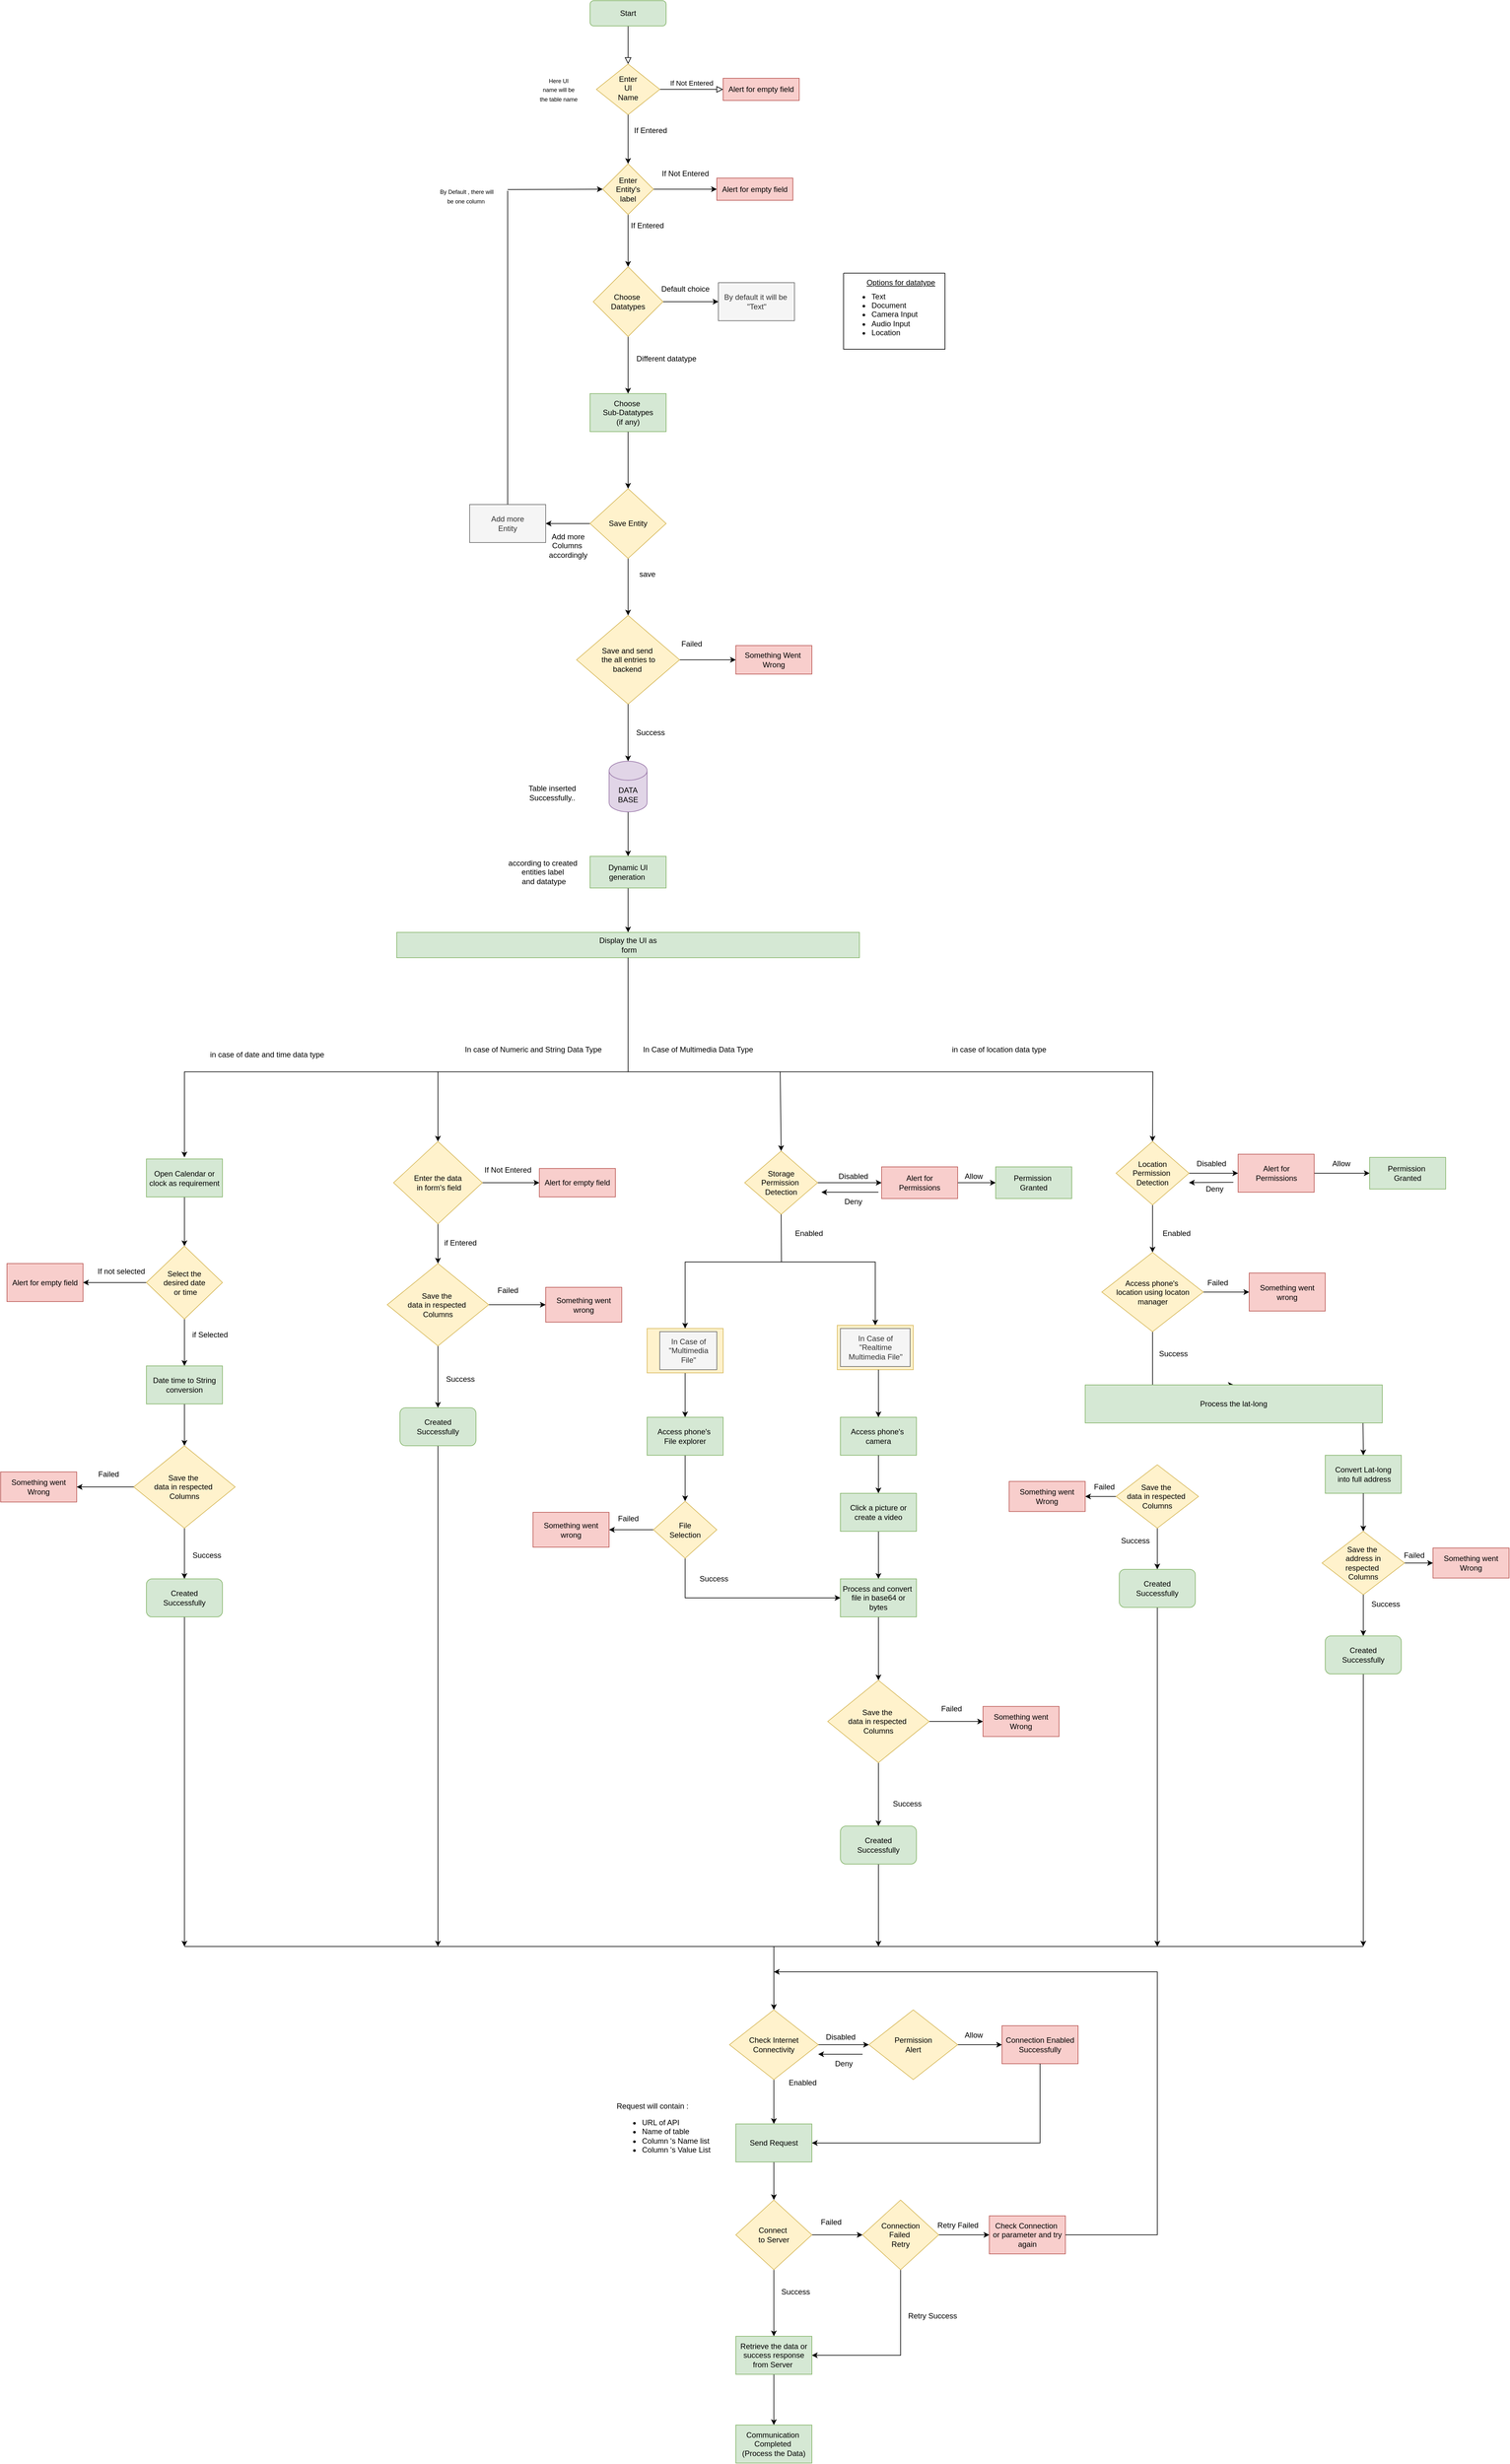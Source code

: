 <mxfile version="21.3.2" type="github">
  <diagram id="C5RBs43oDa-KdzZeNtuy" name="Page-1">
    <mxGraphModel dx="1932" dy="612" grid="1" gridSize="10" guides="1" tooltips="1" connect="1" arrows="1" fold="1" page="1" pageScale="1" pageWidth="827" pageHeight="1169" math="0" shadow="0">
      <root>
        <mxCell id="WIyWlLk6GJQsqaUBKTNV-0" />
        <mxCell id="WIyWlLk6GJQsqaUBKTNV-1" parent="WIyWlLk6GJQsqaUBKTNV-0" />
        <mxCell id="WIyWlLk6GJQsqaUBKTNV-2" value="" style="rounded=0;html=1;jettySize=auto;orthogonalLoop=1;fontSize=11;endArrow=block;endFill=0;endSize=8;strokeWidth=1;shadow=0;labelBackgroundColor=none;edgeStyle=orthogonalEdgeStyle;" parent="WIyWlLk6GJQsqaUBKTNV-1" source="WIyWlLk6GJQsqaUBKTNV-3" target="WIyWlLk6GJQsqaUBKTNV-6" edge="1">
          <mxGeometry relative="1" as="geometry" />
        </mxCell>
        <mxCell id="WIyWlLk6GJQsqaUBKTNV-3" value="Start" style="rounded=1;whiteSpace=wrap;html=1;fontSize=12;glass=0;strokeWidth=1;shadow=0;fillColor=#d5e8d4;strokeColor=#82b366;" parent="WIyWlLk6GJQsqaUBKTNV-1" vertex="1">
          <mxGeometry x="160" y="90" width="120" height="40" as="geometry" />
        </mxCell>
        <mxCell id="WIyWlLk6GJQsqaUBKTNV-5" value="If Not Entered" style="edgeStyle=orthogonalEdgeStyle;rounded=0;html=1;jettySize=auto;orthogonalLoop=1;fontSize=11;endArrow=block;endFill=0;endSize=8;strokeWidth=1;shadow=0;labelBackgroundColor=none;entryX=0;entryY=0.5;entryDx=0;entryDy=0;" parent="WIyWlLk6GJQsqaUBKTNV-1" source="WIyWlLk6GJQsqaUBKTNV-6" target="6czhflSClIlCwqd6-uIO-5" edge="1">
          <mxGeometry y="10" relative="1" as="geometry">
            <mxPoint as="offset" />
            <mxPoint x="370" y="210" as="targetPoint" />
          </mxGeometry>
        </mxCell>
        <mxCell id="WIyWlLk6GJQsqaUBKTNV-6" value="Enter&lt;br&gt;UI&lt;br&gt;Name" style="rhombus;whiteSpace=wrap;html=1;shadow=0;fontFamily=Helvetica;fontSize=12;align=center;strokeWidth=1;spacing=6;spacingTop=-4;fillColor=#fff2cc;strokeColor=#d6b656;" parent="WIyWlLk6GJQsqaUBKTNV-1" vertex="1">
          <mxGeometry x="170" y="190" width="100" height="80" as="geometry" />
        </mxCell>
        <mxCell id="6czhflSClIlCwqd6-uIO-0" value="" style="endArrow=classic;html=1;rounded=0;exitX=0.5;exitY=1;exitDx=0;exitDy=0;entryX=0.5;entryY=0;entryDx=0;entryDy=0;" parent="WIyWlLk6GJQsqaUBKTNV-1" source="WIyWlLk6GJQsqaUBKTNV-6" target="6czhflSClIlCwqd6-uIO-2" edge="1">
          <mxGeometry width="50" height="50" relative="1" as="geometry">
            <mxPoint x="190" y="400" as="sourcePoint" />
            <mxPoint x="220" y="300" as="targetPoint" />
          </mxGeometry>
        </mxCell>
        <mxCell id="6czhflSClIlCwqd6-uIO-1" value="If Entered" style="text;html=1;align=center;verticalAlign=middle;resizable=0;points=[];autosize=1;strokeColor=none;fillColor=none;" parent="WIyWlLk6GJQsqaUBKTNV-1" vertex="1">
          <mxGeometry x="215" y="280" width="80" height="30" as="geometry" />
        </mxCell>
        <mxCell id="6czhflSClIlCwqd6-uIO-4" value="" style="edgeStyle=orthogonalEdgeStyle;rounded=0;orthogonalLoop=1;jettySize=auto;html=1;" parent="WIyWlLk6GJQsqaUBKTNV-1" source="6czhflSClIlCwqd6-uIO-2" target="6czhflSClIlCwqd6-uIO-3" edge="1">
          <mxGeometry relative="1" as="geometry" />
        </mxCell>
        <mxCell id="6czhflSClIlCwqd6-uIO-9" value="" style="edgeStyle=orthogonalEdgeStyle;rounded=0;orthogonalLoop=1;jettySize=auto;html=1;entryX=0.5;entryY=0;entryDx=0;entryDy=0;" parent="WIyWlLk6GJQsqaUBKTNV-1" source="6czhflSClIlCwqd6-uIO-2" target="syk1W0FhU0-OYzwC-ugc-1" edge="1">
          <mxGeometry relative="1" as="geometry">
            <mxPoint x="220" y="430" as="targetPoint" />
          </mxGeometry>
        </mxCell>
        <mxCell id="6czhflSClIlCwqd6-uIO-2" value="Enter &lt;br&gt;Entity&#39;s&lt;br&gt;label" style="rhombus;whiteSpace=wrap;html=1;fillColor=#fff2cc;strokeColor=#d6b656;" parent="WIyWlLk6GJQsqaUBKTNV-1" vertex="1">
          <mxGeometry x="180" y="347.5" width="80" height="80" as="geometry" />
        </mxCell>
        <mxCell id="6czhflSClIlCwqd6-uIO-3" value="Alert for empty field" style="whiteSpace=wrap;html=1;fillColor=#f8cecc;strokeColor=#b85450;" parent="WIyWlLk6GJQsqaUBKTNV-1" vertex="1">
          <mxGeometry x="360" y="370" width="120" height="35" as="geometry" />
        </mxCell>
        <mxCell id="6czhflSClIlCwqd6-uIO-5" value="Alert for empty field" style="rounded=0;whiteSpace=wrap;html=1;fillColor=#f8cecc;strokeColor=#b85450;" parent="WIyWlLk6GJQsqaUBKTNV-1" vertex="1">
          <mxGeometry x="370" y="212.5" width="120" height="35" as="geometry" />
        </mxCell>
        <mxCell id="6czhflSClIlCwqd6-uIO-6" value="If Not Entered" style="text;html=1;align=center;verticalAlign=middle;resizable=0;points=[];autosize=1;strokeColor=none;fillColor=none;" parent="WIyWlLk6GJQsqaUBKTNV-1" vertex="1">
          <mxGeometry x="260" y="347.5" width="100" height="30" as="geometry" />
        </mxCell>
        <mxCell id="6czhflSClIlCwqd6-uIO-7" value="&lt;font style=&quot;font-size: 9px;&quot;&gt;By Default , there will &lt;br&gt;be one column&amp;nbsp;&lt;/font&gt;" style="text;html=1;align=center;verticalAlign=middle;resizable=0;points=[];autosize=1;strokeColor=none;fillColor=none;" parent="WIyWlLk6GJQsqaUBKTNV-1" vertex="1">
          <mxGeometry x="-90" y="377.5" width="110" height="40" as="geometry" />
        </mxCell>
        <mxCell id="6czhflSClIlCwqd6-uIO-10" value="If Entered" style="text;html=1;align=center;verticalAlign=middle;resizable=0;points=[];autosize=1;strokeColor=none;fillColor=none;" parent="WIyWlLk6GJQsqaUBKTNV-1" vertex="1">
          <mxGeometry x="210" y="430" width="80" height="30" as="geometry" />
        </mxCell>
        <mxCell id="6czhflSClIlCwqd6-uIO-16" value="Different datatype" style="text;html=1;align=center;verticalAlign=middle;resizable=0;points=[];autosize=1;strokeColor=none;fillColor=none;" parent="WIyWlLk6GJQsqaUBKTNV-1" vertex="1">
          <mxGeometry x="220" y="640" width="120" height="30" as="geometry" />
        </mxCell>
        <mxCell id="6czhflSClIlCwqd6-uIO-19" value="" style="endArrow=classic;html=1;rounded=0;entryX=0;entryY=0.5;entryDx=0;entryDy=0;" parent="WIyWlLk6GJQsqaUBKTNV-1" target="6czhflSClIlCwqd6-uIO-2" edge="1">
          <mxGeometry width="50" height="50" relative="1" as="geometry">
            <mxPoint x="30" y="388" as="sourcePoint" />
            <mxPoint x="130" y="480" as="targetPoint" />
            <Array as="points" />
          </mxGeometry>
        </mxCell>
        <mxCell id="6czhflSClIlCwqd6-uIO-21" value="" style="endArrow=none;html=1;rounded=0;entryX=0.5;entryY=0;entryDx=0;entryDy=0;" parent="WIyWlLk6GJQsqaUBKTNV-1" target="sFYYdVMrz3mrjdENVx8m-9" edge="1">
          <mxGeometry width="50" height="50" relative="1" as="geometry">
            <mxPoint x="30" y="390" as="sourcePoint" />
            <mxPoint x="30" y="705.0" as="targetPoint" />
            <Array as="points">
              <mxPoint x="30" y="580" />
            </Array>
          </mxGeometry>
        </mxCell>
        <mxCell id="6czhflSClIlCwqd6-uIO-22" value="&lt;font style=&quot;font-size: 12px;&quot;&gt;Add more &lt;br&gt;Columns&amp;nbsp;&lt;br&gt;accordingly&lt;/font&gt;" style="text;html=1;align=center;verticalAlign=middle;resizable=0;points=[];autosize=1;strokeColor=none;fillColor=none;" parent="WIyWlLk6GJQsqaUBKTNV-1" vertex="1">
          <mxGeometry x="85" y="920" width="80" height="60" as="geometry" />
        </mxCell>
        <mxCell id="6czhflSClIlCwqd6-uIO-27" value="" style="edgeStyle=orthogonalEdgeStyle;rounded=0;orthogonalLoop=1;jettySize=auto;html=1;" parent="WIyWlLk6GJQsqaUBKTNV-1" source="6czhflSClIlCwqd6-uIO-23" target="6czhflSClIlCwqd6-uIO-26" edge="1">
          <mxGeometry relative="1" as="geometry" />
        </mxCell>
        <mxCell id="6czhflSClIlCwqd6-uIO-23" value="Save and send&amp;nbsp;&lt;br&gt;the all entries to &lt;br&gt;backend&amp;nbsp;" style="rhombus;whiteSpace=wrap;html=1;fillColor=#fff2cc;strokeColor=#d6b656;" parent="WIyWlLk6GJQsqaUBKTNV-1" vertex="1">
          <mxGeometry x="138.75" y="1060" width="162.5" height="140" as="geometry" />
        </mxCell>
        <mxCell id="6czhflSClIlCwqd6-uIO-25" value="save" style="text;html=1;align=center;verticalAlign=middle;resizable=0;points=[];autosize=1;strokeColor=none;fillColor=none;" parent="WIyWlLk6GJQsqaUBKTNV-1" vertex="1">
          <mxGeometry x="225" y="980" width="50" height="30" as="geometry" />
        </mxCell>
        <mxCell id="6czhflSClIlCwqd6-uIO-26" value="Something Went&amp;nbsp;&lt;br&gt;Wrong" style="whiteSpace=wrap;html=1;fillColor=#f8cecc;strokeColor=#b85450;" parent="WIyWlLk6GJQsqaUBKTNV-1" vertex="1">
          <mxGeometry x="390" y="1107.5" width="120" height="45" as="geometry" />
        </mxCell>
        <mxCell id="6czhflSClIlCwqd6-uIO-28" value="Success" style="text;html=1;align=center;verticalAlign=middle;resizable=0;points=[];autosize=1;strokeColor=none;fillColor=none;" parent="WIyWlLk6GJQsqaUBKTNV-1" vertex="1">
          <mxGeometry x="220" y="1230" width="70" height="30" as="geometry" />
        </mxCell>
        <mxCell id="6czhflSClIlCwqd6-uIO-29" value="Failed" style="text;html=1;align=center;verticalAlign=middle;resizable=0;points=[];autosize=1;strokeColor=none;fillColor=none;" parent="WIyWlLk6GJQsqaUBKTNV-1" vertex="1">
          <mxGeometry x="290" y="1090" width="60" height="30" as="geometry" />
        </mxCell>
        <mxCell id="6czhflSClIlCwqd6-uIO-34" value="" style="edgeStyle=orthogonalEdgeStyle;rounded=0;orthogonalLoop=1;jettySize=auto;html=1;entryX=0.5;entryY=0;entryDx=0;entryDy=0;" parent="WIyWlLk6GJQsqaUBKTNV-1" source="6czhflSClIlCwqd6-uIO-30" target="6czhflSClIlCwqd6-uIO-35" edge="1">
          <mxGeometry relative="1" as="geometry">
            <mxPoint x="220" y="970" as="targetPoint" />
          </mxGeometry>
        </mxCell>
        <mxCell id="6czhflSClIlCwqd6-uIO-30" value="DATA&lt;br&gt;BASE" style="shape=cylinder3;whiteSpace=wrap;html=1;boundedLbl=1;backgroundOutline=1;size=15;fillColor=#e1d5e7;strokeColor=#9673a6;" parent="WIyWlLk6GJQsqaUBKTNV-1" vertex="1">
          <mxGeometry x="190" y="1290" width="60" height="80" as="geometry" />
        </mxCell>
        <mxCell id="6czhflSClIlCwqd6-uIO-31" value="" style="endArrow=classic;html=1;rounded=0;exitX=0.5;exitY=1;exitDx=0;exitDy=0;entryX=0.5;entryY=0;entryDx=0;entryDy=0;entryPerimeter=0;" parent="WIyWlLk6GJQsqaUBKTNV-1" source="6czhflSClIlCwqd6-uIO-23" target="6czhflSClIlCwqd6-uIO-30" edge="1">
          <mxGeometry width="50" height="50" relative="1" as="geometry">
            <mxPoint x="140" y="850" as="sourcePoint" />
            <mxPoint x="190" y="800" as="targetPoint" />
          </mxGeometry>
        </mxCell>
        <mxCell id="6czhflSClIlCwqd6-uIO-32" value="Table inserted &lt;br&gt;Successfully.." style="text;html=1;align=center;verticalAlign=middle;resizable=0;points=[];autosize=1;strokeColor=none;fillColor=none;" parent="WIyWlLk6GJQsqaUBKTNV-1" vertex="1">
          <mxGeometry x="50" y="1320" width="100" height="40" as="geometry" />
        </mxCell>
        <mxCell id="6czhflSClIlCwqd6-uIO-38" value="" style="edgeStyle=orthogonalEdgeStyle;rounded=0;orthogonalLoop=1;jettySize=auto;html=1;" parent="WIyWlLk6GJQsqaUBKTNV-1" source="6czhflSClIlCwqd6-uIO-35" target="6czhflSClIlCwqd6-uIO-37" edge="1">
          <mxGeometry relative="1" as="geometry" />
        </mxCell>
        <mxCell id="6czhflSClIlCwqd6-uIO-35" value="Dynamic UI generation&amp;nbsp;" style="whiteSpace=wrap;html=1;fillColor=#d5e8d4;strokeColor=#82b366;" parent="WIyWlLk6GJQsqaUBKTNV-1" vertex="1">
          <mxGeometry x="160" y="1440" width="120" height="50" as="geometry" />
        </mxCell>
        <mxCell id="6czhflSClIlCwqd6-uIO-37" value="Display the UI as&lt;br&gt;&amp;nbsp;form" style="whiteSpace=wrap;html=1;fillColor=#d5e8d4;strokeColor=#82b366;" parent="WIyWlLk6GJQsqaUBKTNV-1" vertex="1">
          <mxGeometry x="-145" y="1560" width="730" height="40" as="geometry" />
        </mxCell>
        <mxCell id="6czhflSClIlCwqd6-uIO-47" value="" style="edgeStyle=orthogonalEdgeStyle;rounded=0;orthogonalLoop=1;jettySize=auto;html=1;entryX=0.5;entryY=0;entryDx=0;entryDy=0;exitX=0.5;exitY=1;exitDx=0;exitDy=0;" parent="WIyWlLk6GJQsqaUBKTNV-1" source="syk1W0FhU0-OYzwC-ugc-0" target="2McJ12Uhhy9NZhE6gNwE-32" edge="1">
          <mxGeometry relative="1" as="geometry">
            <mxPoint x="210" y="2395" as="targetPoint" />
            <mxPoint x="210" y="2305" as="sourcePoint" />
          </mxGeometry>
        </mxCell>
        <mxCell id="6czhflSClIlCwqd6-uIO-50" value="" style="edgeStyle=orthogonalEdgeStyle;rounded=0;orthogonalLoop=1;jettySize=auto;html=1;" parent="WIyWlLk6GJQsqaUBKTNV-1" source="6czhflSClIlCwqd6-uIO-46" target="6czhflSClIlCwqd6-uIO-49" edge="1">
          <mxGeometry relative="1" as="geometry" />
        </mxCell>
        <mxCell id="6czhflSClIlCwqd6-uIO-54" value="" style="edgeStyle=orthogonalEdgeStyle;rounded=0;orthogonalLoop=1;jettySize=auto;html=1;entryX=0.5;entryY=0;entryDx=0;entryDy=0;" parent="WIyWlLk6GJQsqaUBKTNV-1" source="6czhflSClIlCwqd6-uIO-46" target="6czhflSClIlCwqd6-uIO-55" edge="1">
          <mxGeometry relative="1" as="geometry">
            <mxPoint x="210" y="2285" as="targetPoint" />
          </mxGeometry>
        </mxCell>
        <mxCell id="6czhflSClIlCwqd6-uIO-46" value="Save the&amp;nbsp;&lt;br&gt;data in respected&amp;nbsp;&lt;br&gt;Columns" style="rhombus;whiteSpace=wrap;html=1;fillColor=#fff2cc;strokeColor=#d6b656;" parent="WIyWlLk6GJQsqaUBKTNV-1" vertex="1">
          <mxGeometry x="535" y="2740" width="160" height="130" as="geometry" />
        </mxCell>
        <mxCell id="6czhflSClIlCwqd6-uIO-49" value="Something went&lt;br&gt;Wrong" style="whiteSpace=wrap;html=1;fillColor=#f8cecc;strokeColor=#b85450;" parent="WIyWlLk6GJQsqaUBKTNV-1" vertex="1">
          <mxGeometry x="780" y="2781.25" width="120" height="47.5" as="geometry" />
        </mxCell>
        <mxCell id="6czhflSClIlCwqd6-uIO-51" value="Success" style="text;html=1;align=center;verticalAlign=middle;resizable=0;points=[];autosize=1;strokeColor=none;fillColor=none;" parent="WIyWlLk6GJQsqaUBKTNV-1" vertex="1">
          <mxGeometry x="625" y="2920" width="70" height="30" as="geometry" />
        </mxCell>
        <mxCell id="6czhflSClIlCwqd6-uIO-52" value="Failed" style="text;html=1;align=center;verticalAlign=middle;resizable=0;points=[];autosize=1;strokeColor=none;fillColor=none;" parent="WIyWlLk6GJQsqaUBKTNV-1" vertex="1">
          <mxGeometry x="700" y="2770" width="60" height="30" as="geometry" />
        </mxCell>
        <mxCell id="BpFgbwqFHVZUhtBaMdae-3" style="edgeStyle=orthogonalEdgeStyle;rounded=0;orthogonalLoop=1;jettySize=auto;html=1;" edge="1" parent="WIyWlLk6GJQsqaUBKTNV-1" source="6czhflSClIlCwqd6-uIO-55">
          <mxGeometry relative="1" as="geometry">
            <mxPoint x="615.0" y="3160" as="targetPoint" />
          </mxGeometry>
        </mxCell>
        <mxCell id="6czhflSClIlCwqd6-uIO-55" value="Created &lt;br&gt;Successfully" style="rounded=1;whiteSpace=wrap;html=1;fillColor=#d5e8d4;strokeColor=#82b366;" parent="WIyWlLk6GJQsqaUBKTNV-1" vertex="1">
          <mxGeometry x="555" y="2970" width="120" height="60" as="geometry" />
        </mxCell>
        <mxCell id="FHPSroYYlghWPFj62SoY-0" value="&lt;font style=&quot;font-size: 9px;&quot;&gt;Here UI &lt;br&gt;name will be &lt;br&gt;the table name&lt;/font&gt;" style="text;html=1;align=center;verticalAlign=middle;resizable=0;points=[];autosize=1;strokeColor=none;fillColor=none;" parent="WIyWlLk6GJQsqaUBKTNV-1" vertex="1">
          <mxGeometry x="70" y="200" width="80" height="60" as="geometry" />
        </mxCell>
        <mxCell id="FHPSroYYlghWPFj62SoY-6" value="" style="swimlane;startSize=0;" parent="WIyWlLk6GJQsqaUBKTNV-1" vertex="1">
          <mxGeometry x="560" y="520" width="160" height="120" as="geometry">
            <mxRectangle x="540" y="387.5" width="130" height="45" as="alternateBounds" />
          </mxGeometry>
        </mxCell>
        <mxCell id="FHPSroYYlghWPFj62SoY-3" value="&lt;u&gt;Options for datatype&lt;/u&gt;" style="text;html=1;align=center;verticalAlign=middle;resizable=0;points=[];autosize=1;strokeColor=none;fillColor=none;" parent="FHPSroYYlghWPFj62SoY-6" vertex="1">
          <mxGeometry x="25" width="130" height="30" as="geometry" />
        </mxCell>
        <mxCell id="FHPSroYYlghWPFj62SoY-4" value="&lt;ul&gt;&lt;li style=&quot;text-align: left;&quot;&gt;Text&lt;/li&gt;&lt;li style=&quot;text-align: left;&quot;&gt;Document&lt;/li&gt;&lt;li style=&quot;text-align: left;&quot;&gt;Camera Input&lt;/li&gt;&lt;li style=&quot;text-align: left;&quot;&gt;Audio Input&lt;/li&gt;&lt;li style=&quot;text-align: left;&quot;&gt;Location&lt;/li&gt;&lt;/ul&gt;" style="text;html=1;align=center;verticalAlign=middle;resizable=0;points=[];autosize=1;strokeColor=none;fillColor=none;" parent="FHPSroYYlghWPFj62SoY-6" vertex="1">
          <mxGeometry x="-10" y="10" width="140" height="110" as="geometry" />
        </mxCell>
        <mxCell id="2McJ12Uhhy9NZhE6gNwE-0" value="according to created &lt;br&gt;entities label&lt;br&gt;&amp;nbsp;and datatype" style="text;html=1;align=center;verticalAlign=middle;resizable=0;points=[];autosize=1;strokeColor=none;fillColor=none;" parent="WIyWlLk6GJQsqaUBKTNV-1" vertex="1">
          <mxGeometry x="20" y="1435" width="130" height="60" as="geometry" />
        </mxCell>
        <mxCell id="2McJ12Uhhy9NZhE6gNwE-17" value="" style="edgeStyle=orthogonalEdgeStyle;rounded=0;orthogonalLoop=1;jettySize=auto;html=1;exitX=1;exitY=0.5;exitDx=0;exitDy=0;" parent="WIyWlLk6GJQsqaUBKTNV-1" source="2McJ12Uhhy9NZhE6gNwE-15" target="2McJ12Uhhy9NZhE6gNwE-16" edge="1">
          <mxGeometry relative="1" as="geometry">
            <mxPoint x="267.5" y="1955" as="sourcePoint" />
          </mxGeometry>
        </mxCell>
        <mxCell id="2McJ12Uhhy9NZhE6gNwE-15" value="Storage&lt;br&gt;Permission&amp;nbsp;&lt;br&gt;Detection" style="rhombus;whiteSpace=wrap;html=1;fillColor=#fff2cc;strokeColor=#d6b656;" parent="WIyWlLk6GJQsqaUBKTNV-1" vertex="1">
          <mxGeometry x="404" y="1905" width="115" height="100" as="geometry" />
        </mxCell>
        <mxCell id="2McJ12Uhhy9NZhE6gNwE-19" value="" style="edgeStyle=orthogonalEdgeStyle;rounded=0;orthogonalLoop=1;jettySize=auto;html=1;" parent="WIyWlLk6GJQsqaUBKTNV-1" source="2McJ12Uhhy9NZhE6gNwE-16" target="2McJ12Uhhy9NZhE6gNwE-18" edge="1">
          <mxGeometry relative="1" as="geometry" />
        </mxCell>
        <mxCell id="2McJ12Uhhy9NZhE6gNwE-16" value="Alert for &lt;br&gt;Permissions" style="whiteSpace=wrap;html=1;fillColor=#f8cecc;strokeColor=#b85450;" parent="WIyWlLk6GJQsqaUBKTNV-1" vertex="1">
          <mxGeometry x="620" y="1930" width="120" height="50" as="geometry" />
        </mxCell>
        <mxCell id="2McJ12Uhhy9NZhE6gNwE-18" value="Permission&amp;nbsp;&lt;br&gt;Granted" style="whiteSpace=wrap;html=1;fillColor=#d5e8d4;strokeColor=#82b366;" parent="WIyWlLk6GJQsqaUBKTNV-1" vertex="1">
          <mxGeometry x="800" y="1930" width="120" height="50" as="geometry" />
        </mxCell>
        <mxCell id="2McJ12Uhhy9NZhE6gNwE-20" value="Disabled" style="text;html=1;align=center;verticalAlign=middle;resizable=0;points=[];autosize=1;strokeColor=none;fillColor=none;" parent="WIyWlLk6GJQsqaUBKTNV-1" vertex="1">
          <mxGeometry x="540" y="1930" width="70" height="30" as="geometry" />
        </mxCell>
        <mxCell id="2McJ12Uhhy9NZhE6gNwE-21" value="Deny" style="text;html=1;align=center;verticalAlign=middle;resizable=0;points=[];autosize=1;strokeColor=none;fillColor=none;" parent="WIyWlLk6GJQsqaUBKTNV-1" vertex="1">
          <mxGeometry x="1120" y="1950" width="50" height="30" as="geometry" />
        </mxCell>
        <mxCell id="2McJ12Uhhy9NZhE6gNwE-22" value="" style="endArrow=classic;html=1;rounded=0;" parent="WIyWlLk6GJQsqaUBKTNV-1" edge="1">
          <mxGeometry width="50" height="50" relative="1" as="geometry">
            <mxPoint x="615" y="1970" as="sourcePoint" />
            <mxPoint x="525" y="1970" as="targetPoint" />
          </mxGeometry>
        </mxCell>
        <mxCell id="2McJ12Uhhy9NZhE6gNwE-23" value="Allow" style="text;html=1;align=center;verticalAlign=middle;resizable=0;points=[];autosize=1;strokeColor=none;fillColor=none;" parent="WIyWlLk6GJQsqaUBKTNV-1" vertex="1">
          <mxGeometry x="740" y="1930" width="50" height="30" as="geometry" />
        </mxCell>
        <mxCell id="2McJ12Uhhy9NZhE6gNwE-24" value="Access phone&#39;s&amp;nbsp;&lt;br&gt;camera" style="whiteSpace=wrap;html=1;fillColor=#d5e8d4;strokeColor=#82b366;" parent="WIyWlLk6GJQsqaUBKTNV-1" vertex="1">
          <mxGeometry x="555" y="2325" width="120" height="60" as="geometry" />
        </mxCell>
        <mxCell id="2McJ12Uhhy9NZhE6gNwE-26" value="" style="endArrow=classic;html=1;rounded=0;entryX=0.5;entryY=0;entryDx=0;entryDy=0;exitX=0.5;exitY=1;exitDx=0;exitDy=0;" parent="WIyWlLk6GJQsqaUBKTNV-1" source="2McJ12Uhhy9NZhE6gNwE-24" target="syk1W0FhU0-OYzwC-ugc-0" edge="1">
          <mxGeometry width="50" height="50" relative="1" as="geometry">
            <mxPoint x="80" y="2195" as="sourcePoint" />
            <mxPoint x="210" y="2185" as="targetPoint" />
          </mxGeometry>
        </mxCell>
        <mxCell id="2McJ12Uhhy9NZhE6gNwE-33" style="edgeStyle=orthogonalEdgeStyle;rounded=0;orthogonalLoop=1;jettySize=auto;html=1;entryX=0.5;entryY=0;entryDx=0;entryDy=0;exitX=0.5;exitY=1;exitDx=0;exitDy=0;" parent="WIyWlLk6GJQsqaUBKTNV-1" source="2McJ12Uhhy9NZhE6gNwE-32" target="6czhflSClIlCwqd6-uIO-46" edge="1">
          <mxGeometry relative="1" as="geometry" />
        </mxCell>
        <mxCell id="2McJ12Uhhy9NZhE6gNwE-32" value="Process and convert&amp;nbsp;&lt;br&gt;file in base64 or &lt;br&gt;bytes" style="rounded=0;whiteSpace=wrap;html=1;fillColor=#d5e8d4;strokeColor=#82b366;" parent="WIyWlLk6GJQsqaUBKTNV-1" vertex="1">
          <mxGeometry x="555" y="2580" width="120" height="60" as="geometry" />
        </mxCell>
        <mxCell id="syk1W0FhU0-OYzwC-ugc-0" value="Click a picture or create a video" style="rounded=0;whiteSpace=wrap;html=1;fillColor=#d5e8d4;strokeColor=#82b366;" parent="WIyWlLk6GJQsqaUBKTNV-1" vertex="1">
          <mxGeometry x="555" y="2445" width="120" height="60" as="geometry" />
        </mxCell>
        <mxCell id="syk1W0FhU0-OYzwC-ugc-4" value="" style="edgeStyle=orthogonalEdgeStyle;rounded=0;orthogonalLoop=1;jettySize=auto;html=1;" parent="WIyWlLk6GJQsqaUBKTNV-1" source="syk1W0FhU0-OYzwC-ugc-1" target="syk1W0FhU0-OYzwC-ugc-3" edge="1">
          <mxGeometry relative="1" as="geometry" />
        </mxCell>
        <mxCell id="sFYYdVMrz3mrjdENVx8m-1" value="" style="edgeStyle=orthogonalEdgeStyle;rounded=0;orthogonalLoop=1;jettySize=auto;html=1;entryX=0.5;entryY=0;entryDx=0;entryDy=0;" parent="WIyWlLk6GJQsqaUBKTNV-1" source="syk1W0FhU0-OYzwC-ugc-1" target="sFYYdVMrz3mrjdENVx8m-2" edge="1">
          <mxGeometry relative="1" as="geometry">
            <mxPoint x="220" y="580.0" as="targetPoint" />
          </mxGeometry>
        </mxCell>
        <mxCell id="syk1W0FhU0-OYzwC-ugc-1" value="Choose&amp;nbsp;&lt;br&gt;Datatypes" style="rhombus;whiteSpace=wrap;html=1;fillColor=#fff2cc;strokeColor=#d6b656;" parent="WIyWlLk6GJQsqaUBKTNV-1" vertex="1">
          <mxGeometry x="165" y="510" width="110" height="110" as="geometry" />
        </mxCell>
        <mxCell id="syk1W0FhU0-OYzwC-ugc-3" value="By default it will be&amp;nbsp;&lt;br&gt;&quot;Text&quot;" style="whiteSpace=wrap;html=1;fillColor=#f5f5f5;fontColor=#333333;strokeColor=#666666;" parent="WIyWlLk6GJQsqaUBKTNV-1" vertex="1">
          <mxGeometry x="362.5" y="535" width="120" height="60" as="geometry" />
        </mxCell>
        <mxCell id="syk1W0FhU0-OYzwC-ugc-5" value="Default choice" style="text;html=1;align=center;verticalAlign=middle;resizable=0;points=[];autosize=1;strokeColor=none;fillColor=none;" parent="WIyWlLk6GJQsqaUBKTNV-1" vertex="1">
          <mxGeometry x="260" y="530" width="100" height="30" as="geometry" />
        </mxCell>
        <mxCell id="syk1W0FhU0-OYzwC-ugc-6" value="" style="whiteSpace=wrap;html=1;fillColor=#fff2cc;strokeColor=#d6b656;" parent="WIyWlLk6GJQsqaUBKTNV-1" vertex="1">
          <mxGeometry x="550" y="2180" width="120" height="70" as="geometry" />
        </mxCell>
        <mxCell id="syk1W0FhU0-OYzwC-ugc-19" value="" style="edgeStyle=orthogonalEdgeStyle;rounded=0;orthogonalLoop=1;jettySize=auto;html=1;" parent="WIyWlLk6GJQsqaUBKTNV-1" source="syk1W0FhU0-OYzwC-ugc-8" target="syk1W0FhU0-OYzwC-ugc-18" edge="1">
          <mxGeometry relative="1" as="geometry" />
        </mxCell>
        <mxCell id="syk1W0FhU0-OYzwC-ugc-8" value="" style="whiteSpace=wrap;html=1;fillColor=#fff2cc;strokeColor=#d6b656;" parent="WIyWlLk6GJQsqaUBKTNV-1" vertex="1">
          <mxGeometry x="250" y="2185" width="120" height="70" as="geometry" />
        </mxCell>
        <mxCell id="syk1W0FhU0-OYzwC-ugc-10" value="Enabled" style="text;html=1;align=center;verticalAlign=middle;resizable=0;points=[];autosize=1;strokeColor=none;fillColor=none;" parent="WIyWlLk6GJQsqaUBKTNV-1" vertex="1">
          <mxGeometry x="470" y="2020" width="70" height="30" as="geometry" />
        </mxCell>
        <mxCell id="syk1W0FhU0-OYzwC-ugc-12" value="" style="endArrow=none;html=1;rounded=0;entryX=0.5;entryY=1;entryDx=0;entryDy=0;" parent="WIyWlLk6GJQsqaUBKTNV-1" target="2McJ12Uhhy9NZhE6gNwE-15" edge="1">
          <mxGeometry width="50" height="50" relative="1" as="geometry">
            <mxPoint x="462" y="2080" as="sourcePoint" />
            <mxPoint x="210" y="2005" as="targetPoint" />
          </mxGeometry>
        </mxCell>
        <mxCell id="syk1W0FhU0-OYzwC-ugc-13" value="" style="endArrow=classic;startArrow=classic;html=1;rounded=0;entryX=0.5;entryY=0;entryDx=0;entryDy=0;exitX=0.5;exitY=0;exitDx=0;exitDy=0;" parent="WIyWlLk6GJQsqaUBKTNV-1" source="syk1W0FhU0-OYzwC-ugc-8" target="syk1W0FhU0-OYzwC-ugc-6" edge="1">
          <mxGeometry width="50" height="50" relative="1" as="geometry">
            <mxPoint x="330" y="2180" as="sourcePoint" />
            <mxPoint x="280" y="2035" as="targetPoint" />
            <Array as="points">
              <mxPoint x="310" y="2080" />
              <mxPoint x="460" y="2080" />
              <mxPoint x="610" y="2080" />
            </Array>
          </mxGeometry>
        </mxCell>
        <mxCell id="syk1W0FhU0-OYzwC-ugc-15" value="" style="endArrow=classic;html=1;rounded=0;entryX=0.5;entryY=0;entryDx=0;entryDy=0;" parent="WIyWlLk6GJQsqaUBKTNV-1" target="2McJ12Uhhy9NZhE6gNwE-24" edge="1">
          <mxGeometry width="50" height="50" relative="1" as="geometry">
            <mxPoint x="615" y="2250" as="sourcePoint" />
            <mxPoint x="280" y="2335" as="targetPoint" />
          </mxGeometry>
        </mxCell>
        <mxCell id="syk1W0FhU0-OYzwC-ugc-16" value="In Case of &lt;br&gt;&quot;Realtime &lt;br&gt;Multimedia File&quot;" style="text;html=1;align=center;verticalAlign=middle;resizable=0;points=[];autosize=1;strokeColor=#666666;fillColor=#f5f5f5;fontColor=#333333;" parent="WIyWlLk6GJQsqaUBKTNV-1" vertex="1">
          <mxGeometry x="555" y="2185" width="110" height="60" as="geometry" />
        </mxCell>
        <mxCell id="syk1W0FhU0-OYzwC-ugc-23" value="" style="edgeStyle=orthogonalEdgeStyle;rounded=0;orthogonalLoop=1;jettySize=auto;html=1;" parent="WIyWlLk6GJQsqaUBKTNV-1" source="syk1W0FhU0-OYzwC-ugc-18" target="syk1W0FhU0-OYzwC-ugc-22" edge="1">
          <mxGeometry relative="1" as="geometry" />
        </mxCell>
        <mxCell id="syk1W0FhU0-OYzwC-ugc-18" value="Access phone&#39;s&amp;nbsp;&lt;br style=&quot;border-color: var(--border-color);&quot;&gt;File explorer" style="whiteSpace=wrap;html=1;fillColor=#d5e8d4;strokeColor=#82b366;" parent="WIyWlLk6GJQsqaUBKTNV-1" vertex="1">
          <mxGeometry x="250" y="2325" width="120" height="60" as="geometry" />
        </mxCell>
        <mxCell id="syk1W0FhU0-OYzwC-ugc-25" value="" style="edgeStyle=orthogonalEdgeStyle;rounded=0;orthogonalLoop=1;jettySize=auto;html=1;" parent="WIyWlLk6GJQsqaUBKTNV-1" source="syk1W0FhU0-OYzwC-ugc-22" target="syk1W0FhU0-OYzwC-ugc-24" edge="1">
          <mxGeometry relative="1" as="geometry" />
        </mxCell>
        <mxCell id="syk1W0FhU0-OYzwC-ugc-28" style="edgeStyle=orthogonalEdgeStyle;rounded=0;orthogonalLoop=1;jettySize=auto;html=1;entryX=0;entryY=0.5;entryDx=0;entryDy=0;" parent="WIyWlLk6GJQsqaUBKTNV-1" source="syk1W0FhU0-OYzwC-ugc-22" target="2McJ12Uhhy9NZhE6gNwE-32" edge="1">
          <mxGeometry relative="1" as="geometry">
            <mxPoint x="60" y="2515" as="targetPoint" />
            <Array as="points">
              <mxPoint x="310" y="2610" />
            </Array>
          </mxGeometry>
        </mxCell>
        <mxCell id="syk1W0FhU0-OYzwC-ugc-22" value="File &lt;br&gt;Selection" style="rhombus;whiteSpace=wrap;html=1;fillColor=#fff2cc;strokeColor=#d6b656;" parent="WIyWlLk6GJQsqaUBKTNV-1" vertex="1">
          <mxGeometry x="260" y="2457.5" width="100" height="90" as="geometry" />
        </mxCell>
        <mxCell id="syk1W0FhU0-OYzwC-ugc-24" value="Something went wrong" style="whiteSpace=wrap;html=1;fillColor=#f8cecc;strokeColor=#b85450;" parent="WIyWlLk6GJQsqaUBKTNV-1" vertex="1">
          <mxGeometry x="70" y="2475" width="120" height="55" as="geometry" />
        </mxCell>
        <mxCell id="syk1W0FhU0-OYzwC-ugc-26" value="Failed" style="text;html=1;align=center;verticalAlign=middle;resizable=0;points=[];autosize=1;strokeColor=none;fillColor=none;" parent="WIyWlLk6GJQsqaUBKTNV-1" vertex="1">
          <mxGeometry x="190" y="2470" width="60" height="30" as="geometry" />
        </mxCell>
        <mxCell id="syk1W0FhU0-OYzwC-ugc-29" value="Success" style="text;html=1;align=center;verticalAlign=middle;resizable=0;points=[];autosize=1;strokeColor=none;fillColor=none;" parent="WIyWlLk6GJQsqaUBKTNV-1" vertex="1">
          <mxGeometry x="320" y="2565" width="70" height="30" as="geometry" />
        </mxCell>
        <mxCell id="syk1W0FhU0-OYzwC-ugc-30" value="" style="endArrow=none;html=1;rounded=0;entryX=0.5;entryY=1;entryDx=0;entryDy=0;" parent="WIyWlLk6GJQsqaUBKTNV-1" target="6czhflSClIlCwqd6-uIO-37" edge="1">
          <mxGeometry width="50" height="50" relative="1" as="geometry">
            <mxPoint x="220" y="1780" as="sourcePoint" />
            <mxPoint x="210" y="1690" as="targetPoint" />
          </mxGeometry>
        </mxCell>
        <mxCell id="syk1W0FhU0-OYzwC-ugc-31" value="" style="endArrow=classic;html=1;rounded=0;entryX=0.5;entryY=0;entryDx=0;entryDy=0;" parent="WIyWlLk6GJQsqaUBKTNV-1" target="2McJ12Uhhy9NZhE6gNwE-15" edge="1">
          <mxGeometry width="50" height="50" relative="1" as="geometry">
            <mxPoint x="210" y="1780" as="sourcePoint" />
            <mxPoint x="280" y="1890" as="targetPoint" />
            <Array as="points">
              <mxPoint x="460" y="1780" />
            </Array>
          </mxGeometry>
        </mxCell>
        <mxCell id="syk1W0FhU0-OYzwC-ugc-14" value="In Case of &lt;br&gt;&quot;Multimedia &lt;br&gt;File&quot;" style="text;html=1;align=center;verticalAlign=middle;resizable=0;points=[];autosize=1;strokeColor=#666666;fillColor=#f5f5f5;fontColor=#333333;" parent="WIyWlLk6GJQsqaUBKTNV-1" vertex="1">
          <mxGeometry x="270" y="2190" width="90" height="60" as="geometry" />
        </mxCell>
        <mxCell id="syk1W0FhU0-OYzwC-ugc-33" value="In Case of Multimedia Data Type" style="text;html=1;align=center;verticalAlign=middle;resizable=0;points=[];autosize=1;strokeColor=none;fillColor=none;" parent="WIyWlLk6GJQsqaUBKTNV-1" vertex="1">
          <mxGeometry x="230" y="1730" width="200" height="30" as="geometry" />
        </mxCell>
        <mxCell id="syk1W0FhU0-OYzwC-ugc-34" value="" style="endArrow=classic;html=1;rounded=0;entryX=0.5;entryY=0;entryDx=0;entryDy=0;" parent="WIyWlLk6GJQsqaUBKTNV-1" target="syk1W0FhU0-OYzwC-ugc-35" edge="1">
          <mxGeometry width="50" height="50" relative="1" as="geometry">
            <mxPoint x="210" y="1780" as="sourcePoint" />
            <mxPoint x="-80" y="1900" as="targetPoint" />
            <Array as="points">
              <mxPoint x="-80" y="1780" />
            </Array>
          </mxGeometry>
        </mxCell>
        <mxCell id="syk1W0FhU0-OYzwC-ugc-38" value="" style="edgeStyle=orthogonalEdgeStyle;rounded=0;orthogonalLoop=1;jettySize=auto;html=1;" parent="WIyWlLk6GJQsqaUBKTNV-1" source="syk1W0FhU0-OYzwC-ugc-35" target="syk1W0FhU0-OYzwC-ugc-37" edge="1">
          <mxGeometry relative="1" as="geometry" />
        </mxCell>
        <mxCell id="syk1W0FhU0-OYzwC-ugc-116" style="edgeStyle=orthogonalEdgeStyle;rounded=0;orthogonalLoop=1;jettySize=auto;html=1;entryX=0.5;entryY=0;entryDx=0;entryDy=0;" parent="WIyWlLk6GJQsqaUBKTNV-1" source="syk1W0FhU0-OYzwC-ugc-35" target="syk1W0FhU0-OYzwC-ugc-115" edge="1">
          <mxGeometry relative="1" as="geometry" />
        </mxCell>
        <mxCell id="syk1W0FhU0-OYzwC-ugc-35" value="Enter the data&lt;br&gt;&amp;nbsp;in form&#39;s field" style="rhombus;whiteSpace=wrap;html=1;fillColor=#fff2cc;strokeColor=#d6b656;" parent="WIyWlLk6GJQsqaUBKTNV-1" vertex="1">
          <mxGeometry x="-150" y="1890" width="140" height="130" as="geometry" />
        </mxCell>
        <mxCell id="syk1W0FhU0-OYzwC-ugc-36" value="In case of Numeric and String Data Type" style="text;html=1;align=center;verticalAlign=middle;resizable=0;points=[];autosize=1;strokeColor=none;fillColor=none;" parent="WIyWlLk6GJQsqaUBKTNV-1" vertex="1">
          <mxGeometry x="-50" y="1730" width="240" height="30" as="geometry" />
        </mxCell>
        <mxCell id="syk1W0FhU0-OYzwC-ugc-37" value="Alert for empty field" style="whiteSpace=wrap;html=1;fillColor=#f8cecc;strokeColor=#b85450;" parent="WIyWlLk6GJQsqaUBKTNV-1" vertex="1">
          <mxGeometry x="80" y="1932.5" width="120" height="45" as="geometry" />
        </mxCell>
        <mxCell id="syk1W0FhU0-OYzwC-ugc-39" value="If Not Entered" style="text;html=1;align=center;verticalAlign=middle;resizable=0;points=[];autosize=1;strokeColor=none;fillColor=none;" parent="WIyWlLk6GJQsqaUBKTNV-1" vertex="1">
          <mxGeometry x="-20" y="1920" width="100" height="30" as="geometry" />
        </mxCell>
        <mxCell id="syk1W0FhU0-OYzwC-ugc-41" value="if Entered" style="text;html=1;align=center;verticalAlign=middle;resizable=0;points=[];autosize=1;strokeColor=none;fillColor=none;" parent="WIyWlLk6GJQsqaUBKTNV-1" vertex="1">
          <mxGeometry x="-80" y="2035" width="70" height="30" as="geometry" />
        </mxCell>
        <mxCell id="syk1W0FhU0-OYzwC-ugc-42" value="" style="endArrow=classic;html=1;rounded=0;entryX=0.5;entryY=0;entryDx=0;entryDy=0;" parent="WIyWlLk6GJQsqaUBKTNV-1" edge="1">
          <mxGeometry width="50" height="50" relative="1" as="geometry">
            <mxPoint x="-80" y="1780" as="sourcePoint" />
            <mxPoint x="-480" y="1915" as="targetPoint" />
            <Array as="points">
              <mxPoint x="-480" y="1780" />
            </Array>
          </mxGeometry>
        </mxCell>
        <mxCell id="syk1W0FhU0-OYzwC-ugc-43" value="in case of date and time data type" style="text;html=1;align=center;verticalAlign=middle;resizable=0;points=[];autosize=1;strokeColor=none;fillColor=none;" parent="WIyWlLk6GJQsqaUBKTNV-1" vertex="1">
          <mxGeometry x="-450" y="1738" width="200" height="30" as="geometry" />
        </mxCell>
        <mxCell id="syk1W0FhU0-OYzwC-ugc-65" value="" style="endArrow=classic;html=1;rounded=0;entryX=0.5;entryY=0;entryDx=0;entryDy=0;" parent="WIyWlLk6GJQsqaUBKTNV-1" target="syk1W0FhU0-OYzwC-ugc-67" edge="1">
          <mxGeometry width="50" height="50" relative="1" as="geometry">
            <mxPoint x="460" y="1780" as="sourcePoint" />
            <mxPoint x="1050" y="1900" as="targetPoint" />
            <Array as="points">
              <mxPoint x="1048" y="1780" />
            </Array>
          </mxGeometry>
        </mxCell>
        <mxCell id="syk1W0FhU0-OYzwC-ugc-66" value="in case of location data type" style="text;html=1;align=center;verticalAlign=middle;resizable=0;points=[];autosize=1;strokeColor=none;fillColor=none;" parent="WIyWlLk6GJQsqaUBKTNV-1" vertex="1">
          <mxGeometry x="720" y="1730" width="170" height="30" as="geometry" />
        </mxCell>
        <mxCell id="syk1W0FhU0-OYzwC-ugc-69" value="" style="edgeStyle=orthogonalEdgeStyle;rounded=0;orthogonalLoop=1;jettySize=auto;html=1;" parent="WIyWlLk6GJQsqaUBKTNV-1" source="syk1W0FhU0-OYzwC-ugc-67" target="syk1W0FhU0-OYzwC-ugc-68" edge="1">
          <mxGeometry relative="1" as="geometry" />
        </mxCell>
        <mxCell id="syk1W0FhU0-OYzwC-ugc-77" value="" style="edgeStyle=orthogonalEdgeStyle;rounded=0;orthogonalLoop=1;jettySize=auto;html=1;entryX=0.5;entryY=0;entryDx=0;entryDy=0;" parent="WIyWlLk6GJQsqaUBKTNV-1" source="syk1W0FhU0-OYzwC-ugc-67" target="syk1W0FhU0-OYzwC-ugc-79" edge="1">
          <mxGeometry relative="1" as="geometry">
            <mxPoint x="1047.5" y="2065" as="targetPoint" />
          </mxGeometry>
        </mxCell>
        <mxCell id="syk1W0FhU0-OYzwC-ugc-67" value="Location&lt;br&gt;Permission&amp;nbsp;&lt;br&gt;Detection" style="rhombus;whiteSpace=wrap;html=1;fillColor=#fff2cc;strokeColor=#d6b656;" parent="WIyWlLk6GJQsqaUBKTNV-1" vertex="1">
          <mxGeometry x="990" y="1890" width="115" height="100" as="geometry" />
        </mxCell>
        <mxCell id="syk1W0FhU0-OYzwC-ugc-74" style="edgeStyle=orthogonalEdgeStyle;rounded=0;orthogonalLoop=1;jettySize=auto;html=1;entryX=0;entryY=0.5;entryDx=0;entryDy=0;" parent="WIyWlLk6GJQsqaUBKTNV-1" source="syk1W0FhU0-OYzwC-ugc-68" target="syk1W0FhU0-OYzwC-ugc-73" edge="1">
          <mxGeometry relative="1" as="geometry" />
        </mxCell>
        <mxCell id="syk1W0FhU0-OYzwC-ugc-68" value="Alert for&lt;br style=&quot;border-color: var(--border-color);&quot;&gt;Permissions" style="whiteSpace=wrap;html=1;fillColor=#f8cecc;strokeColor=#b85450;" parent="WIyWlLk6GJQsqaUBKTNV-1" vertex="1">
          <mxGeometry x="1182.5" y="1910" width="120" height="60" as="geometry" />
        </mxCell>
        <mxCell id="syk1W0FhU0-OYzwC-ugc-70" value="" style="endArrow=classic;html=1;rounded=0;" parent="WIyWlLk6GJQsqaUBKTNV-1" edge="1">
          <mxGeometry width="50" height="50" relative="1" as="geometry">
            <mxPoint x="1175" y="1954.41" as="sourcePoint" />
            <mxPoint x="1105" y="1954.82" as="targetPoint" />
          </mxGeometry>
        </mxCell>
        <mxCell id="syk1W0FhU0-OYzwC-ugc-71" value="Deny" style="text;html=1;align=center;verticalAlign=middle;resizable=0;points=[];autosize=1;strokeColor=none;fillColor=none;" parent="WIyWlLk6GJQsqaUBKTNV-1" vertex="1">
          <mxGeometry x="550" y="1970" width="50" height="30" as="geometry" />
        </mxCell>
        <mxCell id="syk1W0FhU0-OYzwC-ugc-72" value="Disabled" style="text;html=1;align=center;verticalAlign=middle;resizable=0;points=[];autosize=1;strokeColor=none;fillColor=none;" parent="WIyWlLk6GJQsqaUBKTNV-1" vertex="1">
          <mxGeometry x="1105" y="1910" width="70" height="30" as="geometry" />
        </mxCell>
        <mxCell id="syk1W0FhU0-OYzwC-ugc-73" value="Permission&amp;nbsp;&lt;br&gt;Granted" style="whiteSpace=wrap;html=1;fillColor=#d5e8d4;strokeColor=#82b366;" parent="WIyWlLk6GJQsqaUBKTNV-1" vertex="1">
          <mxGeometry x="1390" y="1915" width="120" height="50" as="geometry" />
        </mxCell>
        <mxCell id="syk1W0FhU0-OYzwC-ugc-75" value="Allow" style="text;html=1;align=center;verticalAlign=middle;resizable=0;points=[];autosize=1;strokeColor=none;fillColor=none;" parent="WIyWlLk6GJQsqaUBKTNV-1" vertex="1">
          <mxGeometry x="1320" y="1910" width="50" height="30" as="geometry" />
        </mxCell>
        <mxCell id="syk1W0FhU0-OYzwC-ugc-78" value="Enabled" style="text;html=1;align=center;verticalAlign=middle;resizable=0;points=[];autosize=1;strokeColor=none;fillColor=none;" parent="WIyWlLk6GJQsqaUBKTNV-1" vertex="1">
          <mxGeometry x="1050" y="2020" width="70" height="30" as="geometry" />
        </mxCell>
        <mxCell id="syk1W0FhU0-OYzwC-ugc-81" value="" style="edgeStyle=orthogonalEdgeStyle;rounded=0;orthogonalLoop=1;jettySize=auto;html=1;" parent="WIyWlLk6GJQsqaUBKTNV-1" source="syk1W0FhU0-OYzwC-ugc-79" target="syk1W0FhU0-OYzwC-ugc-80" edge="1">
          <mxGeometry relative="1" as="geometry" />
        </mxCell>
        <mxCell id="syk1W0FhU0-OYzwC-ugc-84" value="" style="edgeStyle=orthogonalEdgeStyle;rounded=0;orthogonalLoop=1;jettySize=auto;html=1;entryX=0.5;entryY=0;entryDx=0;entryDy=0;" parent="WIyWlLk6GJQsqaUBKTNV-1" source="syk1W0FhU0-OYzwC-ugc-79" target="syk1W0FhU0-OYzwC-ugc-94" edge="1">
          <mxGeometry relative="1" as="geometry">
            <mxPoint x="1047.5" y="2261" as="targetPoint" />
            <Array as="points">
              <mxPoint x="1048" y="2274" />
            </Array>
          </mxGeometry>
        </mxCell>
        <mxCell id="syk1W0FhU0-OYzwC-ugc-79" value="Access phone&#39;s&amp;nbsp;&lt;br style=&quot;border-color: var(--border-color);&quot;&gt;location using locaton&lt;br&gt;manager" style="rhombus;whiteSpace=wrap;html=1;fillColor=#fff2cc;strokeColor=#d6b656;" parent="WIyWlLk6GJQsqaUBKTNV-1" vertex="1">
          <mxGeometry x="967.5" y="2065" width="160" height="125" as="geometry" />
        </mxCell>
        <mxCell id="syk1W0FhU0-OYzwC-ugc-80" value="Something went&lt;br&gt;wrong" style="whiteSpace=wrap;html=1;fillColor=#f8cecc;strokeColor=#b85450;" parent="WIyWlLk6GJQsqaUBKTNV-1" vertex="1">
          <mxGeometry x="1200" y="2097.5" width="120" height="60" as="geometry" />
        </mxCell>
        <mxCell id="syk1W0FhU0-OYzwC-ugc-82" value="Failed" style="text;html=1;align=center;verticalAlign=middle;resizable=0;points=[];autosize=1;strokeColor=none;fillColor=none;" parent="WIyWlLk6GJQsqaUBKTNV-1" vertex="1">
          <mxGeometry x="1120" y="2098" width="60" height="30" as="geometry" />
        </mxCell>
        <mxCell id="syk1W0FhU0-OYzwC-ugc-85" value="Success" style="text;html=1;align=center;verticalAlign=middle;resizable=0;points=[];autosize=1;strokeColor=none;fillColor=none;" parent="WIyWlLk6GJQsqaUBKTNV-1" vertex="1">
          <mxGeometry x="1045" y="2210" width="70" height="30" as="geometry" />
        </mxCell>
        <mxCell id="syk1W0FhU0-OYzwC-ugc-94" value="Process the lat-long" style="rounded=0;whiteSpace=wrap;html=1;fillColor=#d5e8d4;strokeColor=#82b366;" parent="WIyWlLk6GJQsqaUBKTNV-1" vertex="1">
          <mxGeometry x="941.25" y="2274" width="468.75" height="60" as="geometry" />
        </mxCell>
        <mxCell id="syk1W0FhU0-OYzwC-ugc-98" style="edgeStyle=orthogonalEdgeStyle;rounded=0;orthogonalLoop=1;jettySize=auto;html=1;entryX=1;entryY=0.5;entryDx=0;entryDy=0;" parent="WIyWlLk6GJQsqaUBKTNV-1" source="syk1W0FhU0-OYzwC-ugc-95" target="syk1W0FhU0-OYzwC-ugc-103" edge="1">
          <mxGeometry relative="1" as="geometry" />
        </mxCell>
        <mxCell id="syk1W0FhU0-OYzwC-ugc-101" value="" style="edgeStyle=orthogonalEdgeStyle;rounded=0;orthogonalLoop=1;jettySize=auto;html=1;entryX=0.5;entryY=0;entryDx=0;entryDy=0;" parent="WIyWlLk6GJQsqaUBKTNV-1" source="syk1W0FhU0-OYzwC-ugc-95" target="syk1W0FhU0-OYzwC-ugc-104" edge="1">
          <mxGeometry relative="1" as="geometry">
            <mxPoint x="995" y="2558" as="targetPoint" />
          </mxGeometry>
        </mxCell>
        <mxCell id="syk1W0FhU0-OYzwC-ugc-95" value="Save the&amp;nbsp;&lt;br&gt;data in respected&amp;nbsp;&lt;br&gt;Columns" style="rhombus;whiteSpace=wrap;html=1;fillColor=#fff2cc;strokeColor=#d6b656;" parent="WIyWlLk6GJQsqaUBKTNV-1" vertex="1">
          <mxGeometry x="990" y="2400" width="130" height="100" as="geometry" />
        </mxCell>
        <mxCell id="syk1W0FhU0-OYzwC-ugc-99" value="Failed" style="text;html=1;align=center;verticalAlign=middle;resizable=0;points=[];autosize=1;strokeColor=none;fillColor=none;" parent="WIyWlLk6GJQsqaUBKTNV-1" vertex="1">
          <mxGeometry x="941.25" y="2420" width="60" height="30" as="geometry" />
        </mxCell>
        <mxCell id="syk1W0FhU0-OYzwC-ugc-102" value="Success" style="text;html=1;align=center;verticalAlign=middle;resizable=0;points=[];autosize=1;strokeColor=none;fillColor=none;" parent="WIyWlLk6GJQsqaUBKTNV-1" vertex="1">
          <mxGeometry x="985" y="2505" width="70" height="30" as="geometry" />
        </mxCell>
        <mxCell id="syk1W0FhU0-OYzwC-ugc-103" value="Something went&lt;br&gt;Wrong" style="whiteSpace=wrap;html=1;fillColor=#f8cecc;strokeColor=#b85450;" parent="WIyWlLk6GJQsqaUBKTNV-1" vertex="1">
          <mxGeometry x="821.25" y="2426.25" width="120" height="47.5" as="geometry" />
        </mxCell>
        <mxCell id="BpFgbwqFHVZUhtBaMdae-4" style="edgeStyle=orthogonalEdgeStyle;rounded=0;orthogonalLoop=1;jettySize=auto;html=1;" edge="1" parent="WIyWlLk6GJQsqaUBKTNV-1" source="syk1W0FhU0-OYzwC-ugc-104">
          <mxGeometry relative="1" as="geometry">
            <mxPoint x="1055" y="3160" as="targetPoint" />
          </mxGeometry>
        </mxCell>
        <mxCell id="syk1W0FhU0-OYzwC-ugc-104" value="Created &lt;br&gt;Successfully" style="rounded=1;whiteSpace=wrap;html=1;fillColor=#d5e8d4;strokeColor=#82b366;" parent="WIyWlLk6GJQsqaUBKTNV-1" vertex="1">
          <mxGeometry x="995" y="2565" width="120" height="60" as="geometry" />
        </mxCell>
        <mxCell id="syk1W0FhU0-OYzwC-ugc-105" value="Convert Lat-long&lt;br&gt;&amp;nbsp;into full address" style="whiteSpace=wrap;html=1;fillColor=#d5e8d4;strokeColor=#82b366;" parent="WIyWlLk6GJQsqaUBKTNV-1" vertex="1">
          <mxGeometry x="1320" y="2385" width="120" height="60" as="geometry" />
        </mxCell>
        <mxCell id="syk1W0FhU0-OYzwC-ugc-108" style="edgeStyle=orthogonalEdgeStyle;rounded=0;orthogonalLoop=1;jettySize=auto;html=1;exitX=0.5;exitY=1;exitDx=0;exitDy=0;" parent="WIyWlLk6GJQsqaUBKTNV-1" source="syk1W0FhU0-OYzwC-ugc-105" target="syk1W0FhU0-OYzwC-ugc-107" edge="1">
          <mxGeometry relative="1" as="geometry" />
        </mxCell>
        <mxCell id="syk1W0FhU0-OYzwC-ugc-110" style="edgeStyle=orthogonalEdgeStyle;rounded=0;orthogonalLoop=1;jettySize=auto;html=1;entryX=0;entryY=0.5;entryDx=0;entryDy=0;" parent="WIyWlLk6GJQsqaUBKTNV-1" source="syk1W0FhU0-OYzwC-ugc-107" target="syk1W0FhU0-OYzwC-ugc-109" edge="1">
          <mxGeometry relative="1" as="geometry" />
        </mxCell>
        <mxCell id="syk1W0FhU0-OYzwC-ugc-107" value="Save the&amp;nbsp;&lt;br&gt;address in &lt;br&gt;respected&amp;nbsp;&lt;br&gt;Columns" style="rhombus;whiteSpace=wrap;html=1;fillColor=#fff2cc;strokeColor=#d6b656;" parent="WIyWlLk6GJQsqaUBKTNV-1" vertex="1">
          <mxGeometry x="1315" y="2505" width="130" height="100" as="geometry" />
        </mxCell>
        <mxCell id="syk1W0FhU0-OYzwC-ugc-109" value="Something went&lt;br&gt;Wrong" style="whiteSpace=wrap;html=1;fillColor=#f8cecc;strokeColor=#b85450;" parent="WIyWlLk6GJQsqaUBKTNV-1" vertex="1">
          <mxGeometry x="1490" y="2531.25" width="120" height="47.5" as="geometry" />
        </mxCell>
        <mxCell id="syk1W0FhU0-OYzwC-ugc-111" value="Failed" style="text;html=1;align=center;verticalAlign=middle;resizable=0;points=[];autosize=1;strokeColor=none;fillColor=none;" parent="WIyWlLk6GJQsqaUBKTNV-1" vertex="1">
          <mxGeometry x="1430" y="2528" width="60" height="30" as="geometry" />
        </mxCell>
        <mxCell id="syk1W0FhU0-OYzwC-ugc-113" style="edgeStyle=orthogonalEdgeStyle;rounded=0;orthogonalLoop=1;jettySize=auto;html=1;exitX=0.5;exitY=1;exitDx=0;exitDy=0;" parent="WIyWlLk6GJQsqaUBKTNV-1" source="syk1W0FhU0-OYzwC-ugc-107" target="syk1W0FhU0-OYzwC-ugc-112" edge="1">
          <mxGeometry relative="1" as="geometry" />
        </mxCell>
        <mxCell id="BpFgbwqFHVZUhtBaMdae-5" style="edgeStyle=orthogonalEdgeStyle;rounded=0;orthogonalLoop=1;jettySize=auto;html=1;" edge="1" parent="WIyWlLk6GJQsqaUBKTNV-1" source="syk1W0FhU0-OYzwC-ugc-112">
          <mxGeometry relative="1" as="geometry">
            <mxPoint x="1380" y="3160" as="targetPoint" />
          </mxGeometry>
        </mxCell>
        <mxCell id="syk1W0FhU0-OYzwC-ugc-112" value="Created &lt;br&gt;Successfully" style="rounded=1;whiteSpace=wrap;html=1;fillColor=#d5e8d4;strokeColor=#82b366;" parent="WIyWlLk6GJQsqaUBKTNV-1" vertex="1">
          <mxGeometry x="1320" y="2670" width="120" height="60" as="geometry" />
        </mxCell>
        <mxCell id="syk1W0FhU0-OYzwC-ugc-114" value="Success" style="text;html=1;align=center;verticalAlign=middle;resizable=0;points=[];autosize=1;strokeColor=none;fillColor=none;" parent="WIyWlLk6GJQsqaUBKTNV-1" vertex="1">
          <mxGeometry x="1380" y="2605" width="70" height="30" as="geometry" />
        </mxCell>
        <mxCell id="syk1W0FhU0-OYzwC-ugc-118" style="edgeStyle=orthogonalEdgeStyle;rounded=0;orthogonalLoop=1;jettySize=auto;html=1;entryX=0;entryY=0.5;entryDx=0;entryDy=0;" parent="WIyWlLk6GJQsqaUBKTNV-1" source="syk1W0FhU0-OYzwC-ugc-115" target="syk1W0FhU0-OYzwC-ugc-117" edge="1">
          <mxGeometry relative="1" as="geometry" />
        </mxCell>
        <mxCell id="syk1W0FhU0-OYzwC-ugc-121" style="edgeStyle=orthogonalEdgeStyle;rounded=0;orthogonalLoop=1;jettySize=auto;html=1;entryX=0.5;entryY=0;entryDx=0;entryDy=0;" parent="WIyWlLk6GJQsqaUBKTNV-1" source="syk1W0FhU0-OYzwC-ugc-115" target="syk1W0FhU0-OYzwC-ugc-120" edge="1">
          <mxGeometry relative="1" as="geometry" />
        </mxCell>
        <mxCell id="syk1W0FhU0-OYzwC-ugc-115" value="Save the&amp;nbsp;&lt;br&gt;data in respected&amp;nbsp;&lt;br&gt;Columns" style="rhombus;whiteSpace=wrap;html=1;fillColor=#fff2cc;strokeColor=#d6b656;" parent="WIyWlLk6GJQsqaUBKTNV-1" vertex="1">
          <mxGeometry x="-160" y="2082.5" width="160" height="130" as="geometry" />
        </mxCell>
        <mxCell id="syk1W0FhU0-OYzwC-ugc-117" value="Something went wrong" style="whiteSpace=wrap;html=1;fillColor=#f8cecc;strokeColor=#b85450;" parent="WIyWlLk6GJQsqaUBKTNV-1" vertex="1">
          <mxGeometry x="90" y="2120" width="120" height="55" as="geometry" />
        </mxCell>
        <mxCell id="syk1W0FhU0-OYzwC-ugc-119" value="Failed" style="text;html=1;align=center;verticalAlign=middle;resizable=0;points=[];autosize=1;strokeColor=none;fillColor=none;" parent="WIyWlLk6GJQsqaUBKTNV-1" vertex="1">
          <mxGeometry y="2110" width="60" height="30" as="geometry" />
        </mxCell>
        <mxCell id="BpFgbwqFHVZUhtBaMdae-2" style="edgeStyle=orthogonalEdgeStyle;rounded=0;orthogonalLoop=1;jettySize=auto;html=1;" edge="1" parent="WIyWlLk6GJQsqaUBKTNV-1" source="syk1W0FhU0-OYzwC-ugc-120">
          <mxGeometry relative="1" as="geometry">
            <mxPoint x="-80.0" y="3160" as="targetPoint" />
          </mxGeometry>
        </mxCell>
        <mxCell id="syk1W0FhU0-OYzwC-ugc-120" value="Created &lt;br&gt;Successfully" style="rounded=1;whiteSpace=wrap;html=1;fillColor=#d5e8d4;strokeColor=#82b366;" parent="WIyWlLk6GJQsqaUBKTNV-1" vertex="1">
          <mxGeometry x="-140" y="2310" width="120" height="60" as="geometry" />
        </mxCell>
        <mxCell id="syk1W0FhU0-OYzwC-ugc-122" value="Success" style="text;html=1;align=center;verticalAlign=middle;resizable=0;points=[];autosize=1;strokeColor=none;fillColor=none;" parent="WIyWlLk6GJQsqaUBKTNV-1" vertex="1">
          <mxGeometry x="-80" y="2250" width="70" height="30" as="geometry" />
        </mxCell>
        <mxCell id="sFYYdVMrz3mrjdENVx8m-4" value="" style="edgeStyle=orthogonalEdgeStyle;rounded=0;orthogonalLoop=1;jettySize=auto;html=1;entryX=0.5;entryY=0;entryDx=0;entryDy=0;" parent="WIyWlLk6GJQsqaUBKTNV-1" source="sFYYdVMrz3mrjdENVx8m-2" target="sFYYdVMrz3mrjdENVx8m-6" edge="1">
          <mxGeometry relative="1" as="geometry">
            <mxPoint x="220" y="730.0" as="targetPoint" />
          </mxGeometry>
        </mxCell>
        <mxCell id="sFYYdVMrz3mrjdENVx8m-2" value="Choose&amp;nbsp;&lt;br style=&quot;border-color: var(--border-color);&quot;&gt;Sub-Datatypes&lt;br style=&quot;border-color: var(--border-color);&quot;&gt;(if any)" style="rounded=0;whiteSpace=wrap;html=1;fillColor=#d5e8d4;strokeColor=#82b366;" parent="WIyWlLk6GJQsqaUBKTNV-1" vertex="1">
          <mxGeometry x="160" y="710" width="120" height="60" as="geometry" />
        </mxCell>
        <mxCell id="sFYYdVMrz3mrjdENVx8m-7" style="edgeStyle=orthogonalEdgeStyle;rounded=0;orthogonalLoop=1;jettySize=auto;html=1;entryX=0.5;entryY=0;entryDx=0;entryDy=0;" parent="WIyWlLk6GJQsqaUBKTNV-1" source="sFYYdVMrz3mrjdENVx8m-6" target="6czhflSClIlCwqd6-uIO-23" edge="1">
          <mxGeometry relative="1" as="geometry" />
        </mxCell>
        <mxCell id="sFYYdVMrz3mrjdENVx8m-8" style="edgeStyle=orthogonalEdgeStyle;rounded=0;orthogonalLoop=1;jettySize=auto;html=1;entryX=1;entryY=0.5;entryDx=0;entryDy=0;" parent="WIyWlLk6GJQsqaUBKTNV-1" source="sFYYdVMrz3mrjdENVx8m-6" target="sFYYdVMrz3mrjdENVx8m-9" edge="1">
          <mxGeometry relative="1" as="geometry">
            <mxPoint x="90" y="765.0" as="targetPoint" />
          </mxGeometry>
        </mxCell>
        <mxCell id="sFYYdVMrz3mrjdENVx8m-6" value="Save Entity" style="rhombus;whiteSpace=wrap;html=1;fillColor=#fff2cc;strokeColor=#d6b656;" parent="WIyWlLk6GJQsqaUBKTNV-1" vertex="1">
          <mxGeometry x="160" y="860" width="120" height="110" as="geometry" />
        </mxCell>
        <mxCell id="sFYYdVMrz3mrjdENVx8m-9" value="Add more&lt;br style=&quot;border-color: var(--border-color);&quot;&gt;Entity" style="rounded=0;whiteSpace=wrap;html=1;fillColor=#f5f5f5;fontColor=#333333;strokeColor=#666666;" parent="WIyWlLk6GJQsqaUBKTNV-1" vertex="1">
          <mxGeometry x="-30" y="885" width="120" height="60" as="geometry" />
        </mxCell>
        <mxCell id="sFYYdVMrz3mrjdENVx8m-12" value="" style="endArrow=classic;html=1;rounded=0;entryX=0.5;entryY=0;entryDx=0;entryDy=0;exitX=0.935;exitY=1.007;exitDx=0;exitDy=0;exitPerimeter=0;" parent="WIyWlLk6GJQsqaUBKTNV-1" source="syk1W0FhU0-OYzwC-ugc-94" target="syk1W0FhU0-OYzwC-ugc-105" edge="1">
          <mxGeometry width="50" height="50" relative="1" as="geometry">
            <mxPoint x="1380" y="2340" as="sourcePoint" />
            <mxPoint x="1220" y="2450" as="targetPoint" />
            <Array as="points">
              <mxPoint x="1380" y="2370" />
            </Array>
          </mxGeometry>
        </mxCell>
        <mxCell id="sFYYdVMrz3mrjdENVx8m-14" value="" style="edgeStyle=orthogonalEdgeStyle;rounded=0;orthogonalLoop=1;jettySize=auto;html=1;entryX=0.5;entryY=0;entryDx=0;entryDy=0;" parent="WIyWlLk6GJQsqaUBKTNV-1" source="sFYYdVMrz3mrjdENVx8m-15" target="sFYYdVMrz3mrjdENVx8m-20" edge="1">
          <mxGeometry relative="1" as="geometry">
            <mxPoint x="-480" y="2055" as="targetPoint" />
          </mxGeometry>
        </mxCell>
        <mxCell id="sFYYdVMrz3mrjdENVx8m-15" value="Open Calendar or clock as requirement" style="rounded=0;whiteSpace=wrap;html=1;fillColor=#d5e8d4;strokeColor=#82b366;" parent="WIyWlLk6GJQsqaUBKTNV-1" vertex="1">
          <mxGeometry x="-540" y="1917.5" width="120" height="60" as="geometry" />
        </mxCell>
        <mxCell id="sFYYdVMrz3mrjdENVx8m-16" value="" style="edgeStyle=orthogonalEdgeStyle;rounded=0;orthogonalLoop=1;jettySize=auto;html=1;exitX=0.5;exitY=1;exitDx=0;exitDy=0;entryX=0.5;entryY=0;entryDx=0;entryDy=0;" parent="WIyWlLk6GJQsqaUBKTNV-1" source="sFYYdVMrz3mrjdENVx8m-20" target="sFYYdVMrz3mrjdENVx8m-25" edge="1">
          <mxGeometry relative="1" as="geometry">
            <mxPoint x="-480" y="2115" as="sourcePoint" />
            <mxPoint x="-480" y="2230" as="targetPoint" />
          </mxGeometry>
        </mxCell>
        <mxCell id="sFYYdVMrz3mrjdENVx8m-17" value="" style="edgeStyle=orthogonalEdgeStyle;rounded=0;orthogonalLoop=1;jettySize=auto;html=1;exitX=0;exitY=0.5;exitDx=0;exitDy=0;" parent="WIyWlLk6GJQsqaUBKTNV-1" source="sFYYdVMrz3mrjdENVx8m-20" target="sFYYdVMrz3mrjdENVx8m-19" edge="1">
          <mxGeometry relative="1" as="geometry">
            <mxPoint x="-540" y="2085" as="sourcePoint" />
          </mxGeometry>
        </mxCell>
        <mxCell id="sFYYdVMrz3mrjdENVx8m-18" style="edgeStyle=orthogonalEdgeStyle;rounded=0;orthogonalLoop=1;jettySize=auto;html=1;entryX=0.5;entryY=0;entryDx=0;entryDy=0;exitX=0.5;exitY=1;exitDx=0;exitDy=0;" parent="WIyWlLk6GJQsqaUBKTNV-1" source="sFYYdVMrz3mrjdENVx8m-25" target="sFYYdVMrz3mrjdENVx8m-24" edge="1">
          <mxGeometry relative="1" as="geometry">
            <mxPoint x="-480" y="2800" as="targetPoint" />
            <mxPoint x="-480" y="2355" as="sourcePoint" />
            <Array as="points" />
          </mxGeometry>
        </mxCell>
        <mxCell id="sFYYdVMrz3mrjdENVx8m-19" value="Alert for empty field" style="whiteSpace=wrap;html=1;fillColor=#f8cecc;strokeColor=#b85450;rounded=0;" parent="WIyWlLk6GJQsqaUBKTNV-1" vertex="1">
          <mxGeometry x="-760" y="2082.5" width="120" height="60" as="geometry" />
        </mxCell>
        <mxCell id="sFYYdVMrz3mrjdENVx8m-20" value="Select the &lt;br&gt;desired date&lt;br&gt;&amp;nbsp;or time" style="rhombus;whiteSpace=wrap;html=1;fillColor=#fff2cc;strokeColor=#d6b656;" parent="WIyWlLk6GJQsqaUBKTNV-1" vertex="1">
          <mxGeometry x="-540" y="2055" width="120" height="115" as="geometry" />
        </mxCell>
        <mxCell id="sFYYdVMrz3mrjdENVx8m-21" value="if Selected" style="text;html=1;align=center;verticalAlign=middle;resizable=0;points=[];autosize=1;strokeColor=none;fillColor=none;" parent="WIyWlLk6GJQsqaUBKTNV-1" vertex="1">
          <mxGeometry x="-480" y="2180" width="80" height="30" as="geometry" />
        </mxCell>
        <mxCell id="sFYYdVMrz3mrjdENVx8m-22" value="If not selected" style="text;html=1;align=center;verticalAlign=middle;resizable=0;points=[];autosize=1;strokeColor=none;fillColor=none;" parent="WIyWlLk6GJQsqaUBKTNV-1" vertex="1">
          <mxGeometry x="-630" y="2080" width="100" height="30" as="geometry" />
        </mxCell>
        <mxCell id="sFYYdVMrz3mrjdENVx8m-23" style="edgeStyle=orthogonalEdgeStyle;rounded=0;orthogonalLoop=1;jettySize=auto;html=1;entryX=0.5;entryY=0;entryDx=0;entryDy=0;" parent="WIyWlLk6GJQsqaUBKTNV-1" source="sFYYdVMrz3mrjdENVx8m-24" target="sFYYdVMrz3mrjdENVx8m-29" edge="1">
          <mxGeometry relative="1" as="geometry" />
        </mxCell>
        <mxCell id="sFYYdVMrz3mrjdENVx8m-24" value="Save the&amp;nbsp;&lt;br&gt;data in respected&amp;nbsp;&lt;br&gt;Columns" style="rhombus;whiteSpace=wrap;html=1;fillColor=#fff2cc;strokeColor=#d6b656;" parent="WIyWlLk6GJQsqaUBKTNV-1" vertex="1">
          <mxGeometry x="-560" y="2370" width="160" height="130" as="geometry" />
        </mxCell>
        <mxCell id="sFYYdVMrz3mrjdENVx8m-25" value="Date time to String conversion" style="rounded=0;whiteSpace=wrap;html=1;fillColor=#d5e8d4;strokeColor=#82b366;" parent="WIyWlLk6GJQsqaUBKTNV-1" vertex="1">
          <mxGeometry x="-540" y="2244" width="120" height="60" as="geometry" />
        </mxCell>
        <mxCell id="sFYYdVMrz3mrjdENVx8m-26" value="Something went&lt;br&gt;Wrong" style="whiteSpace=wrap;html=1;fillColor=#f8cecc;strokeColor=#b85450;" parent="WIyWlLk6GJQsqaUBKTNV-1" vertex="1">
          <mxGeometry x="-770" y="2411.25" width="120" height="47.5" as="geometry" />
        </mxCell>
        <mxCell id="sFYYdVMrz3mrjdENVx8m-27" value="" style="endArrow=classic;html=1;rounded=0;entryX=1;entryY=0.5;entryDx=0;entryDy=0;exitX=0;exitY=0.5;exitDx=0;exitDy=0;" parent="WIyWlLk6GJQsqaUBKTNV-1" source="sFYYdVMrz3mrjdENVx8m-24" target="sFYYdVMrz3mrjdENVx8m-26" edge="1">
          <mxGeometry width="50" height="50" relative="1" as="geometry">
            <mxPoint x="-670" y="2670" as="sourcePoint" />
            <mxPoint x="-620" y="2620" as="targetPoint" />
          </mxGeometry>
        </mxCell>
        <mxCell id="sFYYdVMrz3mrjdENVx8m-28" value="Failed" style="text;html=1;align=center;verticalAlign=middle;resizable=0;points=[];autosize=1;strokeColor=none;fillColor=none;" parent="WIyWlLk6GJQsqaUBKTNV-1" vertex="1">
          <mxGeometry x="-630" y="2400" width="60" height="30" as="geometry" />
        </mxCell>
        <mxCell id="BpFgbwqFHVZUhtBaMdae-1" style="edgeStyle=orthogonalEdgeStyle;rounded=0;orthogonalLoop=1;jettySize=auto;html=1;" edge="1" parent="WIyWlLk6GJQsqaUBKTNV-1" source="sFYYdVMrz3mrjdENVx8m-29">
          <mxGeometry relative="1" as="geometry">
            <mxPoint x="-480" y="3160" as="targetPoint" />
          </mxGeometry>
        </mxCell>
        <mxCell id="sFYYdVMrz3mrjdENVx8m-29" value="Created &lt;br&gt;Successfully" style="rounded=1;whiteSpace=wrap;html=1;fillColor=#d5e8d4;strokeColor=#82b366;" parent="WIyWlLk6GJQsqaUBKTNV-1" vertex="1">
          <mxGeometry x="-540" y="2580" width="120" height="60" as="geometry" />
        </mxCell>
        <mxCell id="sFYYdVMrz3mrjdENVx8m-30" value="Success" style="text;html=1;align=center;verticalAlign=middle;resizable=0;points=[];autosize=1;strokeColor=none;fillColor=none;" parent="WIyWlLk6GJQsqaUBKTNV-1" vertex="1">
          <mxGeometry x="-480" y="2528" width="70" height="30" as="geometry" />
        </mxCell>
        <mxCell id="BpFgbwqFHVZUhtBaMdae-0" value="" style="endArrow=none;html=1;rounded=0;" edge="1" parent="WIyWlLk6GJQsqaUBKTNV-1">
          <mxGeometry width="50" height="50" relative="1" as="geometry">
            <mxPoint x="-480" y="3160" as="sourcePoint" />
            <mxPoint x="1380" y="3160" as="targetPoint" />
            <Array as="points">
              <mxPoint x="450" y="3160" />
            </Array>
          </mxGeometry>
        </mxCell>
        <mxCell id="BpFgbwqFHVZUhtBaMdae-6" value="" style="endArrow=classic;html=1;rounded=0;entryX=0.5;entryY=0;entryDx=0;entryDy=0;" edge="1" parent="WIyWlLk6GJQsqaUBKTNV-1" target="BpFgbwqFHVZUhtBaMdae-8">
          <mxGeometry width="50" height="50" relative="1" as="geometry">
            <mxPoint x="450" y="3160" as="sourcePoint" />
            <mxPoint x="450" y="3280" as="targetPoint" />
          </mxGeometry>
        </mxCell>
        <mxCell id="BpFgbwqFHVZUhtBaMdae-11" value="" style="edgeStyle=orthogonalEdgeStyle;rounded=0;orthogonalLoop=1;jettySize=auto;html=1;" edge="1" parent="WIyWlLk6GJQsqaUBKTNV-1" source="BpFgbwqFHVZUhtBaMdae-8" target="BpFgbwqFHVZUhtBaMdae-10">
          <mxGeometry relative="1" as="geometry" />
        </mxCell>
        <mxCell id="BpFgbwqFHVZUhtBaMdae-22" value="" style="edgeStyle=orthogonalEdgeStyle;rounded=0;orthogonalLoop=1;jettySize=auto;html=1;" edge="1" parent="WIyWlLk6GJQsqaUBKTNV-1" source="BpFgbwqFHVZUhtBaMdae-8" target="BpFgbwqFHVZUhtBaMdae-21">
          <mxGeometry relative="1" as="geometry" />
        </mxCell>
        <mxCell id="BpFgbwqFHVZUhtBaMdae-8" value="Check Internet&lt;br&gt;Connectivity" style="rhombus;whiteSpace=wrap;html=1;fillColor=#fff2cc;strokeColor=#d6b656;" vertex="1" parent="WIyWlLk6GJQsqaUBKTNV-1">
          <mxGeometry x="380" y="3260" width="140" height="110" as="geometry" />
        </mxCell>
        <mxCell id="BpFgbwqFHVZUhtBaMdae-16" value="" style="edgeStyle=orthogonalEdgeStyle;rounded=0;orthogonalLoop=1;jettySize=auto;html=1;" edge="1" parent="WIyWlLk6GJQsqaUBKTNV-1" source="BpFgbwqFHVZUhtBaMdae-10" target="BpFgbwqFHVZUhtBaMdae-15">
          <mxGeometry relative="1" as="geometry" />
        </mxCell>
        <mxCell id="BpFgbwqFHVZUhtBaMdae-10" value="Permission&lt;br&gt;Alert" style="rhombus;whiteSpace=wrap;html=1;fillColor=#fff2cc;strokeColor=#d6b656;" vertex="1" parent="WIyWlLk6GJQsqaUBKTNV-1">
          <mxGeometry x="600" y="3260" width="140" height="110" as="geometry" />
        </mxCell>
        <mxCell id="BpFgbwqFHVZUhtBaMdae-12" value="Enabled" style="text;html=1;align=center;verticalAlign=middle;resizable=0;points=[];autosize=1;strokeColor=none;fillColor=none;" vertex="1" parent="WIyWlLk6GJQsqaUBKTNV-1">
          <mxGeometry x="460" y="3360" width="70" height="30" as="geometry" />
        </mxCell>
        <mxCell id="BpFgbwqFHVZUhtBaMdae-13" value="Disabled" style="text;html=1;align=center;verticalAlign=middle;resizable=0;points=[];autosize=1;strokeColor=none;fillColor=none;" vertex="1" parent="WIyWlLk6GJQsqaUBKTNV-1">
          <mxGeometry x="520" y="3288" width="70" height="30" as="geometry" />
        </mxCell>
        <mxCell id="BpFgbwqFHVZUhtBaMdae-15" value="Connection Enabled&lt;br&gt;Successfully" style="whiteSpace=wrap;html=1;fillColor=#f8cecc;strokeColor=#b85450;" vertex="1" parent="WIyWlLk6GJQsqaUBKTNV-1">
          <mxGeometry x="810" y="3285" width="120" height="60" as="geometry" />
        </mxCell>
        <mxCell id="BpFgbwqFHVZUhtBaMdae-17" value="Allow" style="text;html=1;align=center;verticalAlign=middle;resizable=0;points=[];autosize=1;strokeColor=none;fillColor=none;" vertex="1" parent="WIyWlLk6GJQsqaUBKTNV-1">
          <mxGeometry x="740" y="3285" width="50" height="30" as="geometry" />
        </mxCell>
        <mxCell id="BpFgbwqFHVZUhtBaMdae-18" value="" style="endArrow=classic;html=1;rounded=0;" edge="1" parent="WIyWlLk6GJQsqaUBKTNV-1">
          <mxGeometry width="50" height="50" relative="1" as="geometry">
            <mxPoint x="590" y="3330" as="sourcePoint" />
            <mxPoint x="520" y="3330" as="targetPoint" />
          </mxGeometry>
        </mxCell>
        <mxCell id="BpFgbwqFHVZUhtBaMdae-20" value="Deny" style="text;html=1;align=center;verticalAlign=middle;resizable=0;points=[];autosize=1;strokeColor=none;fillColor=none;" vertex="1" parent="WIyWlLk6GJQsqaUBKTNV-1">
          <mxGeometry x="535" y="3330" width="50" height="30" as="geometry" />
        </mxCell>
        <mxCell id="BpFgbwqFHVZUhtBaMdae-27" value="" style="edgeStyle=orthogonalEdgeStyle;rounded=0;orthogonalLoop=1;jettySize=auto;html=1;" edge="1" parent="WIyWlLk6GJQsqaUBKTNV-1" source="BpFgbwqFHVZUhtBaMdae-21" target="BpFgbwqFHVZUhtBaMdae-26">
          <mxGeometry relative="1" as="geometry" />
        </mxCell>
        <mxCell id="BpFgbwqFHVZUhtBaMdae-21" value="Send Request" style="whiteSpace=wrap;html=1;fillColor=#d5e8d4;strokeColor=#82b366;" vertex="1" parent="WIyWlLk6GJQsqaUBKTNV-1">
          <mxGeometry x="390" y="3440" width="120" height="60" as="geometry" />
        </mxCell>
        <mxCell id="BpFgbwqFHVZUhtBaMdae-24" value="" style="endArrow=classic;html=1;rounded=0;exitX=0.5;exitY=1;exitDx=0;exitDy=0;entryX=1;entryY=0.5;entryDx=0;entryDy=0;" edge="1" parent="WIyWlLk6GJQsqaUBKTNV-1" source="BpFgbwqFHVZUhtBaMdae-15" target="BpFgbwqFHVZUhtBaMdae-21">
          <mxGeometry width="50" height="50" relative="1" as="geometry">
            <mxPoint x="660" y="3500" as="sourcePoint" />
            <mxPoint x="710" y="3450" as="targetPoint" />
            <Array as="points">
              <mxPoint x="870" y="3470" />
            </Array>
          </mxGeometry>
        </mxCell>
        <mxCell id="BpFgbwqFHVZUhtBaMdae-25" value="Request will contain :&lt;br&gt;&lt;ul&gt;&lt;li&gt;URL of API&lt;/li&gt;&lt;li&gt;Name of table&lt;/li&gt;&lt;li&gt;Column &#39;s Name list&lt;/li&gt;&lt;li&gt;Column &#39;s Value List&lt;/li&gt;&lt;/ul&gt;" style="text;html=1;align=left;verticalAlign=middle;resizable=0;points=[];autosize=1;strokeColor=none;fillColor=none;" vertex="1" parent="WIyWlLk6GJQsqaUBKTNV-1">
          <mxGeometry x="200" y="3397" width="170" height="110" as="geometry" />
        </mxCell>
        <mxCell id="BpFgbwqFHVZUhtBaMdae-29" value="" style="edgeStyle=orthogonalEdgeStyle;rounded=0;orthogonalLoop=1;jettySize=auto;html=1;" edge="1" parent="WIyWlLk6GJQsqaUBKTNV-1" source="BpFgbwqFHVZUhtBaMdae-26" target="BpFgbwqFHVZUhtBaMdae-28">
          <mxGeometry relative="1" as="geometry" />
        </mxCell>
        <mxCell id="BpFgbwqFHVZUhtBaMdae-35" value="" style="edgeStyle=orthogonalEdgeStyle;rounded=0;orthogonalLoop=1;jettySize=auto;html=1;" edge="1" parent="WIyWlLk6GJQsqaUBKTNV-1" source="BpFgbwqFHVZUhtBaMdae-26" target="BpFgbwqFHVZUhtBaMdae-34">
          <mxGeometry relative="1" as="geometry" />
        </mxCell>
        <mxCell id="BpFgbwqFHVZUhtBaMdae-26" value="Connect&amp;nbsp;&lt;br&gt;to Server" style="rhombus;whiteSpace=wrap;html=1;fillColor=#fff2cc;strokeColor=#d6b656;" vertex="1" parent="WIyWlLk6GJQsqaUBKTNV-1">
          <mxGeometry x="390" y="3560" width="120" height="110" as="geometry" />
        </mxCell>
        <mxCell id="BpFgbwqFHVZUhtBaMdae-32" value="" style="edgeStyle=orthogonalEdgeStyle;rounded=0;orthogonalLoop=1;jettySize=auto;html=1;" edge="1" parent="WIyWlLk6GJQsqaUBKTNV-1" source="BpFgbwqFHVZUhtBaMdae-28" target="BpFgbwqFHVZUhtBaMdae-31">
          <mxGeometry relative="1" as="geometry" />
        </mxCell>
        <mxCell id="BpFgbwqFHVZUhtBaMdae-36" style="edgeStyle=orthogonalEdgeStyle;rounded=0;orthogonalLoop=1;jettySize=auto;html=1;entryX=1;entryY=0.5;entryDx=0;entryDy=0;" edge="1" parent="WIyWlLk6GJQsqaUBKTNV-1" source="BpFgbwqFHVZUhtBaMdae-28" target="BpFgbwqFHVZUhtBaMdae-34">
          <mxGeometry relative="1" as="geometry">
            <Array as="points">
              <mxPoint x="650" y="3805" />
            </Array>
          </mxGeometry>
        </mxCell>
        <mxCell id="BpFgbwqFHVZUhtBaMdae-28" value="Connection &lt;br&gt;Failed&amp;nbsp;&lt;br&gt;Retry" style="rhombus;whiteSpace=wrap;html=1;fillColor=#fff2cc;strokeColor=#d6b656;" vertex="1" parent="WIyWlLk6GJQsqaUBKTNV-1">
          <mxGeometry x="590" y="3560" width="120" height="110" as="geometry" />
        </mxCell>
        <mxCell id="BpFgbwqFHVZUhtBaMdae-30" value="Failed" style="text;html=1;align=center;verticalAlign=middle;resizable=0;points=[];autosize=1;strokeColor=none;fillColor=none;" vertex="1" parent="WIyWlLk6GJQsqaUBKTNV-1">
          <mxGeometry x="510" y="3580" width="60" height="30" as="geometry" />
        </mxCell>
        <mxCell id="BpFgbwqFHVZUhtBaMdae-31" value="Check Connection&amp;nbsp;&lt;br&gt;or parameter and try again" style="whiteSpace=wrap;html=1;fillColor=#f8cecc;strokeColor=#b85450;" vertex="1" parent="WIyWlLk6GJQsqaUBKTNV-1">
          <mxGeometry x="790" y="3585" width="120" height="60" as="geometry" />
        </mxCell>
        <mxCell id="BpFgbwqFHVZUhtBaMdae-33" value="Retry Failed" style="text;html=1;align=center;verticalAlign=middle;resizable=0;points=[];autosize=1;strokeColor=none;fillColor=none;" vertex="1" parent="WIyWlLk6GJQsqaUBKTNV-1">
          <mxGeometry x="695" y="3585" width="90" height="30" as="geometry" />
        </mxCell>
        <mxCell id="BpFgbwqFHVZUhtBaMdae-41" value="" style="edgeStyle=orthogonalEdgeStyle;rounded=0;orthogonalLoop=1;jettySize=auto;html=1;" edge="1" parent="WIyWlLk6GJQsqaUBKTNV-1" source="BpFgbwqFHVZUhtBaMdae-34" target="BpFgbwqFHVZUhtBaMdae-40">
          <mxGeometry relative="1" as="geometry" />
        </mxCell>
        <mxCell id="BpFgbwqFHVZUhtBaMdae-34" value="Retrieve the data or success response from Server&amp;nbsp;" style="whiteSpace=wrap;html=1;fillColor=#d5e8d4;strokeColor=#82b366;" vertex="1" parent="WIyWlLk6GJQsqaUBKTNV-1">
          <mxGeometry x="390" y="3775" width="120" height="60" as="geometry" />
        </mxCell>
        <mxCell id="BpFgbwqFHVZUhtBaMdae-37" value="Success" style="text;html=1;align=center;verticalAlign=middle;resizable=0;points=[];autosize=1;strokeColor=none;fillColor=none;" vertex="1" parent="WIyWlLk6GJQsqaUBKTNV-1">
          <mxGeometry x="449" y="3690" width="70" height="30" as="geometry" />
        </mxCell>
        <mxCell id="BpFgbwqFHVZUhtBaMdae-38" value="Retry Success" style="text;html=1;align=center;verticalAlign=middle;resizable=0;points=[];autosize=1;strokeColor=none;fillColor=none;" vertex="1" parent="WIyWlLk6GJQsqaUBKTNV-1">
          <mxGeometry x="650" y="3728" width="100" height="30" as="geometry" />
        </mxCell>
        <mxCell id="BpFgbwqFHVZUhtBaMdae-39" value="" style="endArrow=classic;html=1;rounded=0;exitX=1;exitY=0.5;exitDx=0;exitDy=0;" edge="1" parent="WIyWlLk6GJQsqaUBKTNV-1" source="BpFgbwqFHVZUhtBaMdae-31">
          <mxGeometry width="50" height="50" relative="1" as="geometry">
            <mxPoint x="1005" y="3610" as="sourcePoint" />
            <mxPoint x="450" y="3200" as="targetPoint" />
            <Array as="points">
              <mxPoint x="1055" y="3615" />
              <mxPoint x="1055" y="3200" />
            </Array>
          </mxGeometry>
        </mxCell>
        <mxCell id="BpFgbwqFHVZUhtBaMdae-40" value="Communication&amp;nbsp;&lt;br&gt;Completed&amp;nbsp;&lt;br&gt;(Process the Data)" style="whiteSpace=wrap;html=1;fillColor=#d5e8d4;strokeColor=#82b366;" vertex="1" parent="WIyWlLk6GJQsqaUBKTNV-1">
          <mxGeometry x="390" y="3915" width="120" height="60" as="geometry" />
        </mxCell>
      </root>
    </mxGraphModel>
  </diagram>
</mxfile>
